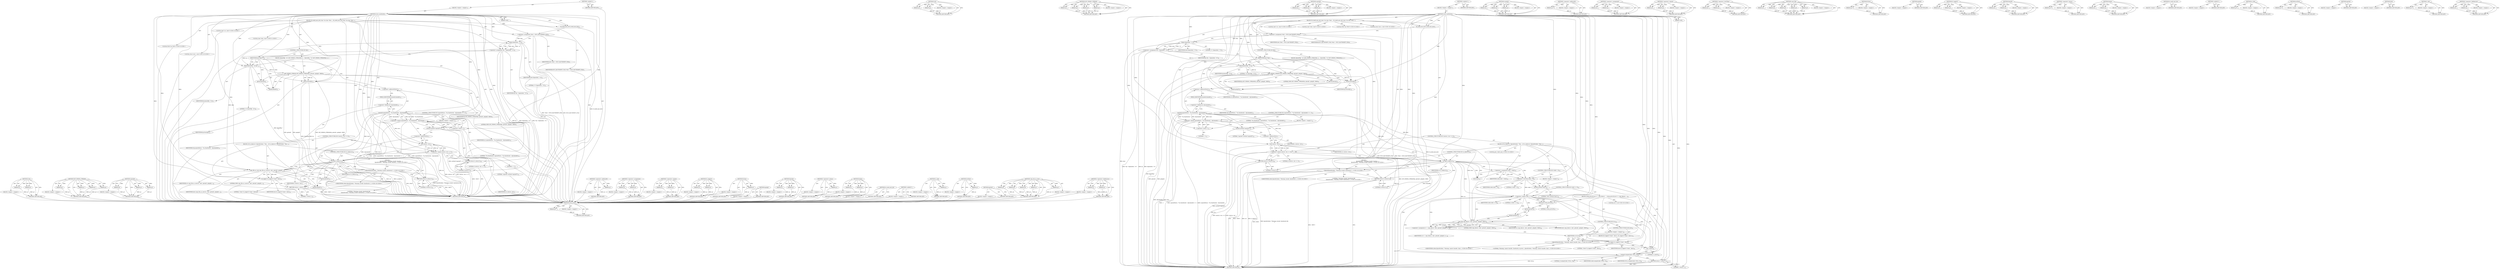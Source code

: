 digraph "&lt;operator&gt;.fieldAccess" {
vulnerable_235 [label=<(METHOD,drop_privs)>];
vulnerable_236 [label=<(PARAM,p1)>];
vulnerable_237 [label=<(BLOCK,&lt;empty&gt;,&lt;empty&gt;)>];
vulnerable_238 [label=<(METHOD_RETURN,ANY)>];
vulnerable_218 [label=<(METHOD,stat)>];
vulnerable_219 [label=<(PARAM,p1)>];
vulnerable_220 [label=<(PARAM,p2)>];
vulnerable_221 [label=<(BLOCK,&lt;empty&gt;,&lt;empty&gt;)>];
vulnerable_222 [label=<(METHOD_RETURN,ANY)>];
vulnerable_173 [label=<(METHOD,SET_PERMS_STREAM)>];
vulnerable_174 [label=<(PARAM,p1)>];
vulnerable_175 [label=<(PARAM,p2)>];
vulnerable_176 [label=<(PARAM,p3)>];
vulnerable_177 [label=<(PARAM,p4)>];
vulnerable_178 [label=<(BLOCK,&lt;empty&gt;,&lt;empty&gt;)>];
vulnerable_179 [label=<(METHOD_RETURN,ANY)>];
vulnerable_195 [label=<(METHOD,asprintf)>];
vulnerable_196 [label=<(PARAM,p1)>];
vulnerable_197 [label=<(PARAM,p2)>];
vulnerable_198 [label=<(PARAM,p3)>];
vulnerable_199 [label=<(BLOCK,&lt;empty&gt;,&lt;empty&gt;)>];
vulnerable_200 [label=<(METHOD_RETURN,ANY)>];
vulnerable_6 [label=<(METHOD,&lt;global&gt;)<SUB>1</SUB>>];
vulnerable_7 [label=<(BLOCK,&lt;empty&gt;,&lt;empty&gt;)<SUB>1</SUB>>];
vulnerable_8 [label=<(METHOD,store_xauthority)<SUB>1</SUB>>];
vulnerable_9 [label=<(PARAM,void)<SUB>1</SUB>>];
vulnerable_10 [label=<(BLOCK,{
	fs_build_mnt_dir();

	char *src;
	char *dest...,{
	fs_build_mnt_dir();

	char *src;
	char *dest...)<SUB>1</SUB>>];
vulnerable_11 [label=<(fs_build_mnt_dir,fs_build_mnt_dir())<SUB>2</SUB>>];
vulnerable_12 [label="<(LOCAL,char* src: char*)<SUB>4</SUB>>"];
vulnerable_13 [label="<(LOCAL,char* dest: char*)<SUB>5</SUB>>"];
vulnerable_14 [label=<(&lt;operator&gt;.assignment,*dest = RUN_XAUTHORITY_FILE)<SUB>5</SUB>>];
vulnerable_15 [label=<(IDENTIFIER,dest,*dest = RUN_XAUTHORITY_FILE)<SUB>5</SUB>>];
vulnerable_16 [label=<(IDENTIFIER,RUN_XAUTHORITY_FILE,*dest = RUN_XAUTHORITY_FILE)<SUB>5</SUB>>];
vulnerable_17 [label="<(LOCAL,FILE* fp: FILE*)<SUB>6</SUB>>"];
vulnerable_18 [label=<(&lt;operator&gt;.assignment,*fp = fopen(dest, &quot;w&quot;))<SUB>6</SUB>>];
vulnerable_19 [label=<(IDENTIFIER,fp,*fp = fopen(dest, &quot;w&quot;))<SUB>6</SUB>>];
vulnerable_20 [label=<(fopen,fopen(dest, &quot;w&quot;))<SUB>6</SUB>>];
vulnerable_21 [label=<(IDENTIFIER,dest,fopen(dest, &quot;w&quot;))<SUB>6</SUB>>];
vulnerable_22 [label=<(LITERAL,&quot;w&quot;,fopen(dest, &quot;w&quot;))<SUB>6</SUB>>];
vulnerable_23 [label=<(CONTROL_STRUCTURE,IF,if (fp))<SUB>7</SUB>>];
vulnerable_24 [label=<(IDENTIFIER,fp,if (fp))<SUB>7</SUB>>];
vulnerable_25 [label=<(BLOCK,{
		fprintf(fp, &quot;\n&quot;);
		SET_PERMS_STREAM(fp, g...,{
		fprintf(fp, &quot;\n&quot;);
		SET_PERMS_STREAM(fp, g...)<SUB>7</SUB>>];
vulnerable_26 [label=<(fprintf,fprintf(fp, &quot;\n&quot;))<SUB>8</SUB>>];
vulnerable_27 [label=<(IDENTIFIER,fp,fprintf(fp, &quot;\n&quot;))<SUB>8</SUB>>];
vulnerable_28 [label=<(LITERAL,&quot;\n&quot;,fprintf(fp, &quot;\n&quot;))<SUB>8</SUB>>];
vulnerable_29 [label=<(SET_PERMS_STREAM,SET_PERMS_STREAM(fp, getuid(), getgid(), 0600))<SUB>9</SUB>>];
vulnerable_30 [label=<(IDENTIFIER,fp,SET_PERMS_STREAM(fp, getuid(), getgid(), 0600))<SUB>9</SUB>>];
vulnerable_31 [label=<(getuid,getuid())<SUB>9</SUB>>];
vulnerable_32 [label=<(getgid,getgid())<SUB>9</SUB>>];
vulnerable_33 [label=<(LITERAL,0600,SET_PERMS_STREAM(fp, getuid(), getgid(), 0600))<SUB>9</SUB>>];
vulnerable_34 [label=<(fclose,fclose(fp))<SUB>10</SUB>>];
vulnerable_35 [label=<(IDENTIFIER,fp,fclose(fp))<SUB>10</SUB>>];
vulnerable_36 [label=<(CONTROL_STRUCTURE,IF,if (asprintf(&amp;src, &quot;%s/.Xauthority&quot;, cfg.homedir) == -1))<SUB>13</SUB>>];
vulnerable_37 [label=<(&lt;operator&gt;.equals,asprintf(&amp;src, &quot;%s/.Xauthority&quot;, cfg.homedir) =...)<SUB>13</SUB>>];
vulnerable_38 [label=<(asprintf,asprintf(&amp;src, &quot;%s/.Xauthority&quot;, cfg.homedir))<SUB>13</SUB>>];
vulnerable_39 [label=<(&lt;operator&gt;.addressOf,&amp;src)<SUB>13</SUB>>];
vulnerable_40 [label=<(IDENTIFIER,src,asprintf(&amp;src, &quot;%s/.Xauthority&quot;, cfg.homedir))<SUB>13</SUB>>];
vulnerable_41 [label=<(LITERAL,&quot;%s/.Xauthority&quot;,asprintf(&amp;src, &quot;%s/.Xauthority&quot;, cfg.homedir))<SUB>13</SUB>>];
vulnerable_42 [label=<(&lt;operator&gt;.fieldAccess,cfg.homedir)<SUB>13</SUB>>];
vulnerable_43 [label=<(IDENTIFIER,cfg,asprintf(&amp;src, &quot;%s/.Xauthority&quot;, cfg.homedir))<SUB>13</SUB>>];
vulnerable_44 [label=<(FIELD_IDENTIFIER,homedir,homedir)<SUB>13</SUB>>];
vulnerable_45 [label=<(&lt;operator&gt;.minus,-1)<SUB>13</SUB>>];
vulnerable_46 [label=<(LITERAL,1,-1)<SUB>13</SUB>>];
vulnerable_47 [label=<(BLOCK,&lt;empty&gt;,&lt;empty&gt;)<SUB>14</SUB>>];
vulnerable_48 [label=<(errExit,errExit(&quot;asprintf&quot;))<SUB>14</SUB>>];
vulnerable_49 [label=<(LITERAL,&quot;asprintf&quot;,errExit(&quot;asprintf&quot;))<SUB>14</SUB>>];
vulnerable_50 [label="<(LOCAL,struct stat s: stat)<SUB>16</SUB>>"];
vulnerable_51 [label=<(CONTROL_STRUCTURE,IF,if (stat(src, &amp;s) == 0))<SUB>17</SUB>>];
vulnerable_52 [label=<(&lt;operator&gt;.equals,stat(src, &amp;s) == 0)<SUB>17</SUB>>];
vulnerable_53 [label=<(stat,stat(src, &amp;s))<SUB>17</SUB>>];
vulnerable_54 [label=<(IDENTIFIER,src,stat(src, &amp;s))<SUB>17</SUB>>];
vulnerable_55 [label=<(&lt;operator&gt;.addressOf,&amp;s)<SUB>17</SUB>>];
vulnerable_56 [label=<(IDENTIFIER,s,stat(src, &amp;s))<SUB>17</SUB>>];
vulnerable_57 [label=<(LITERAL,0,stat(src, &amp;s) == 0)<SUB>17</SUB>>];
vulnerable_58 [label=<(BLOCK,{
		if (is_link(src)) {
			fprintf(stderr, &quot;War...,{
		if (is_link(src)) {
			fprintf(stderr, &quot;War...)<SUB>17</SUB>>];
vulnerable_59 [label=<(CONTROL_STRUCTURE,IF,if (is_link(src)))<SUB>18</SUB>>];
vulnerable_60 [label=<(is_link,is_link(src))<SUB>18</SUB>>];
vulnerable_61 [label=<(IDENTIFIER,src,is_link(src))<SUB>18</SUB>>];
vulnerable_62 [label="<(BLOCK,{
			fprintf(stderr, &quot;Warning: invalid .Xauthor...,{
			fprintf(stderr, &quot;Warning: invalid .Xauthor...)<SUB>18</SUB>>"];
vulnerable_63 [label="<(fprintf,fprintf(stderr, &quot;Warning: invalid .Xauthority f...)<SUB>19</SUB>>"];
vulnerable_64 [label="<(IDENTIFIER,stderr,fprintf(stderr, &quot;Warning: invalid .Xauthority f...)<SUB>19</SUB>>"];
vulnerable_65 [label="<(LITERAL,&quot;Warning: invalid .Xauthority file\n&quot;,fprintf(stderr, &quot;Warning: invalid .Xauthority f...)<SUB>19</SUB>>"];
vulnerable_66 [label=<(RETURN,return 0;,return 0;)<SUB>20</SUB>>];
vulnerable_67 [label=<(LITERAL,0,return 0;)<SUB>20</SUB>>];
vulnerable_68 [label="<(LOCAL,pid_t child: pid_t)<SUB>23</SUB>>"];
vulnerable_69 [label=<(&lt;operator&gt;.assignment,child = fork())<SUB>23</SUB>>];
vulnerable_70 [label=<(IDENTIFIER,child,child = fork())<SUB>23</SUB>>];
vulnerable_71 [label=<(fork,fork())<SUB>23</SUB>>];
vulnerable_72 [label=<(CONTROL_STRUCTURE,IF,if (child &lt; 0))<SUB>24</SUB>>];
vulnerable_73 [label=<(&lt;operator&gt;.lessThan,child &lt; 0)<SUB>24</SUB>>];
vulnerable_74 [label=<(IDENTIFIER,child,child &lt; 0)<SUB>24</SUB>>];
vulnerable_75 [label=<(LITERAL,0,child &lt; 0)<SUB>24</SUB>>];
vulnerable_76 [label=<(BLOCK,&lt;empty&gt;,&lt;empty&gt;)<SUB>25</SUB>>];
vulnerable_77 [label=<(errExit,errExit(&quot;fork&quot;))<SUB>25</SUB>>];
vulnerable_78 [label=<(LITERAL,&quot;fork&quot;,errExit(&quot;fork&quot;))<SUB>25</SUB>>];
vulnerable_79 [label=<(CONTROL_STRUCTURE,IF,if (child == 0))<SUB>26</SUB>>];
vulnerable_80 [label=<(&lt;operator&gt;.equals,child == 0)<SUB>26</SUB>>];
vulnerable_81 [label=<(IDENTIFIER,child,child == 0)<SUB>26</SUB>>];
vulnerable_82 [label=<(LITERAL,0,child == 0)<SUB>26</SUB>>];
vulnerable_83 [label=<(BLOCK,{
			drop_privs(0);
			int rv = copy_file(src, ...,{
			drop_privs(0);
			int rv = copy_file(src, ...)<SUB>26</SUB>>];
vulnerable_84 [label=<(drop_privs,drop_privs(0))<SUB>27</SUB>>];
vulnerable_85 [label=<(LITERAL,0,drop_privs(0))<SUB>27</SUB>>];
vulnerable_86 [label="<(LOCAL,int rv: int)<SUB>28</SUB>>"];
vulnerable_87 [label=<(&lt;operator&gt;.assignment,rv = copy_file(src, dest, getuid(), getgid(), 0...)<SUB>28</SUB>>];
vulnerable_88 [label=<(IDENTIFIER,rv,rv = copy_file(src, dest, getuid(), getgid(), 0...)<SUB>28</SUB>>];
vulnerable_89 [label=<(copy_file,copy_file(src, dest, getuid(), getgid(), 0600))<SUB>28</SUB>>];
vulnerable_90 [label=<(IDENTIFIER,src,copy_file(src, dest, getuid(), getgid(), 0600))<SUB>28</SUB>>];
vulnerable_91 [label=<(IDENTIFIER,dest,copy_file(src, dest, getuid(), getgid(), 0600))<SUB>28</SUB>>];
vulnerable_92 [label=<(getuid,getuid())<SUB>28</SUB>>];
vulnerable_93 [label=<(getgid,getgid())<SUB>28</SUB>>];
vulnerable_94 [label=<(LITERAL,0600,copy_file(src, dest, getuid(), getgid(), 0600))<SUB>28</SUB>>];
vulnerable_95 [label=<(CONTROL_STRUCTURE,IF,if (rv))<SUB>29</SUB>>];
vulnerable_96 [label=<(IDENTIFIER,rv,if (rv))<SUB>29</SUB>>];
vulnerable_97 [label=<(BLOCK,&lt;empty&gt;,&lt;empty&gt;)<SUB>30</SUB>>];
vulnerable_98 [label="<(fprintf,fprintf(stderr, &quot;Warning: cannot transfer .Xaut...)<SUB>30</SUB>>"];
vulnerable_99 [label="<(IDENTIFIER,stderr,fprintf(stderr, &quot;Warning: cannot transfer .Xaut...)<SUB>30</SUB>>"];
vulnerable_100 [label="<(LITERAL,&quot;Warning: cannot transfer .Xauthority in privat...,fprintf(stderr, &quot;Warning: cannot transfer .Xaut...)<SUB>30</SUB>>"];
vulnerable_101 [label=<(CONTROL_STRUCTURE,ELSE,else)<SUB>31</SUB>>];
vulnerable_102 [label=<(BLOCK,{
				fs_logger2(&quot;clone&quot;, dest);
			},{
				fs_logger2(&quot;clone&quot;, dest);
			})<SUB>31</SUB>>];
vulnerable_103 [label=<(fs_logger2,fs_logger2(&quot;clone&quot;, dest))<SUB>32</SUB>>];
vulnerable_104 [label=<(LITERAL,&quot;clone&quot;,fs_logger2(&quot;clone&quot;, dest))<SUB>32</SUB>>];
vulnerable_105 [label=<(IDENTIFIER,dest,fs_logger2(&quot;clone&quot;, dest))<SUB>32</SUB>>];
vulnerable_106 [label=<(_exit,_exit(0))<SUB>34</SUB>>];
vulnerable_107 [label=<(LITERAL,0,_exit(0))<SUB>34</SUB>>];
vulnerable_108 [label=<(waitpid,waitpid(child, NULL, 0))<SUB>36</SUB>>];
vulnerable_109 [label=<(IDENTIFIER,child,waitpid(child, NULL, 0))<SUB>36</SUB>>];
vulnerable_110 [label=<(IDENTIFIER,NULL,waitpid(child, NULL, 0))<SUB>36</SUB>>];
vulnerable_111 [label=<(LITERAL,0,waitpid(child, NULL, 0))<SUB>36</SUB>>];
vulnerable_112 [label=<(RETURN,return 1;,return 1;)<SUB>37</SUB>>];
vulnerable_113 [label=<(LITERAL,1,return 1;)<SUB>37</SUB>>];
vulnerable_114 [label=<(RETURN,return 0;,return 0;)<SUB>40</SUB>>];
vulnerable_115 [label=<(LITERAL,0,return 0;)<SUB>40</SUB>>];
vulnerable_116 [label=<(METHOD_RETURN,int)<SUB>1</SUB>>];
vulnerable_118 [label=<(METHOD_RETURN,ANY)<SUB>1</SUB>>];
vulnerable_256 [label=<(METHOD,waitpid)>];
vulnerable_257 [label=<(PARAM,p1)>];
vulnerable_258 [label=<(PARAM,p2)>];
vulnerable_259 [label=<(PARAM,p3)>];
vulnerable_260 [label=<(BLOCK,&lt;empty&gt;,&lt;empty&gt;)>];
vulnerable_261 [label=<(METHOD_RETURN,ANY)>];
vulnerable_201 [label=<(METHOD,&lt;operator&gt;.addressOf)>];
vulnerable_202 [label=<(PARAM,p1)>];
vulnerable_203 [label=<(BLOCK,&lt;empty&gt;,&lt;empty&gt;)>];
vulnerable_204 [label=<(METHOD_RETURN,ANY)>];
vulnerable_158 [label=<(METHOD,&lt;operator&gt;.assignment)>];
vulnerable_159 [label=<(PARAM,p1)>];
vulnerable_160 [label=<(PARAM,p2)>];
vulnerable_161 [label=<(BLOCK,&lt;empty&gt;,&lt;empty&gt;)>];
vulnerable_162 [label=<(METHOD_RETURN,ANY)>];
vulnerable_190 [label=<(METHOD,&lt;operator&gt;.equals)>];
vulnerable_191 [label=<(PARAM,p1)>];
vulnerable_192 [label=<(PARAM,p2)>];
vulnerable_193 [label=<(BLOCK,&lt;empty&gt;,&lt;empty&gt;)>];
vulnerable_194 [label=<(METHOD_RETURN,ANY)>];
vulnerable_230 [label=<(METHOD,&lt;operator&gt;.lessThan)>];
vulnerable_231 [label=<(PARAM,p1)>];
vulnerable_232 [label=<(PARAM,p2)>];
vulnerable_233 [label=<(BLOCK,&lt;empty&gt;,&lt;empty&gt;)>];
vulnerable_234 [label=<(METHOD_RETURN,ANY)>];
vulnerable_239 [label=<(METHOD,copy_file)>];
vulnerable_240 [label=<(PARAM,p1)>];
vulnerable_241 [label=<(PARAM,p2)>];
vulnerable_242 [label=<(PARAM,p3)>];
vulnerable_243 [label=<(PARAM,p4)>];
vulnerable_244 [label=<(PARAM,p5)>];
vulnerable_245 [label=<(BLOCK,&lt;empty&gt;,&lt;empty&gt;)>];
vulnerable_246 [label=<(METHOD_RETURN,ANY)>];
vulnerable_186 [label=<(METHOD,fclose)>];
vulnerable_187 [label=<(PARAM,p1)>];
vulnerable_188 [label=<(BLOCK,&lt;empty&gt;,&lt;empty&gt;)>];
vulnerable_189 [label=<(METHOD_RETURN,ANY)>];
vulnerable_183 [label=<(METHOD,getgid)>];
vulnerable_184 [label=<(BLOCK,&lt;empty&gt;,&lt;empty&gt;)>];
vulnerable_185 [label=<(METHOD_RETURN,ANY)>];
vulnerable_247 [label=<(METHOD,fs_logger2)>];
vulnerable_248 [label=<(PARAM,p1)>];
vulnerable_249 [label=<(PARAM,p2)>];
vulnerable_250 [label=<(BLOCK,&lt;empty&gt;,&lt;empty&gt;)>];
vulnerable_251 [label=<(METHOD_RETURN,ANY)>];
vulnerable_168 [label=<(METHOD,fprintf)>];
vulnerable_169 [label=<(PARAM,p1)>];
vulnerable_170 [label=<(PARAM,p2)>];
vulnerable_171 [label=<(BLOCK,&lt;empty&gt;,&lt;empty&gt;)>];
vulnerable_172 [label=<(METHOD_RETURN,ANY)>];
vulnerable_210 [label=<(METHOD,&lt;operator&gt;.minus)>];
vulnerable_211 [label=<(PARAM,p1)>];
vulnerable_212 [label=<(BLOCK,&lt;empty&gt;,&lt;empty&gt;)>];
vulnerable_213 [label=<(METHOD_RETURN,ANY)>];
vulnerable_163 [label=<(METHOD,fopen)>];
vulnerable_164 [label=<(PARAM,p1)>];
vulnerable_165 [label=<(PARAM,p2)>];
vulnerable_166 [label=<(BLOCK,&lt;empty&gt;,&lt;empty&gt;)>];
vulnerable_167 [label=<(METHOD_RETURN,ANY)>];
vulnerable_155 [label=<(METHOD,fs_build_mnt_dir)>];
vulnerable_156 [label=<(BLOCK,&lt;empty&gt;,&lt;empty&gt;)>];
vulnerable_157 [label=<(METHOD_RETURN,ANY)>];
vulnerable_149 [label=<(METHOD,&lt;global&gt;)<SUB>1</SUB>>];
vulnerable_150 [label=<(BLOCK,&lt;empty&gt;,&lt;empty&gt;)>];
vulnerable_151 [label=<(METHOD_RETURN,ANY)>];
vulnerable_223 [label=<(METHOD,is_link)>];
vulnerable_224 [label=<(PARAM,p1)>];
vulnerable_225 [label=<(BLOCK,&lt;empty&gt;,&lt;empty&gt;)>];
vulnerable_226 [label=<(METHOD_RETURN,ANY)>];
vulnerable_214 [label=<(METHOD,errExit)>];
vulnerable_215 [label=<(PARAM,p1)>];
vulnerable_216 [label=<(BLOCK,&lt;empty&gt;,&lt;empty&gt;)>];
vulnerable_217 [label=<(METHOD_RETURN,ANY)>];
vulnerable_180 [label=<(METHOD,getuid)>];
vulnerable_181 [label=<(BLOCK,&lt;empty&gt;,&lt;empty&gt;)>];
vulnerable_182 [label=<(METHOD_RETURN,ANY)>];
vulnerable_227 [label=<(METHOD,fork)>];
vulnerable_228 [label=<(BLOCK,&lt;empty&gt;,&lt;empty&gt;)>];
vulnerable_229 [label=<(METHOD_RETURN,ANY)>];
vulnerable_252 [label=<(METHOD,_exit)>];
vulnerable_253 [label=<(PARAM,p1)>];
vulnerable_254 [label=<(BLOCK,&lt;empty&gt;,&lt;empty&gt;)>];
vulnerable_255 [label=<(METHOD_RETURN,ANY)>];
vulnerable_205 [label=<(METHOD,&lt;operator&gt;.fieldAccess)>];
vulnerable_206 [label=<(PARAM,p1)>];
vulnerable_207 [label=<(PARAM,p2)>];
vulnerable_208 [label=<(BLOCK,&lt;empty&gt;,&lt;empty&gt;)>];
vulnerable_209 [label=<(METHOD_RETURN,ANY)>];
fixed_177 [label=<(METHOD,stat)>];
fixed_178 [label=<(PARAM,p1)>];
fixed_179 [label=<(PARAM,p2)>];
fixed_180 [label=<(BLOCK,&lt;empty&gt;,&lt;empty&gt;)>];
fixed_181 [label=<(METHOD_RETURN,ANY)>];
fixed_132 [label=<(METHOD,SET_PERMS_STREAM)>];
fixed_133 [label=<(PARAM,p1)>];
fixed_134 [label=<(PARAM,p2)>];
fixed_135 [label=<(PARAM,p3)>];
fixed_136 [label=<(PARAM,p4)>];
fixed_137 [label=<(BLOCK,&lt;empty&gt;,&lt;empty&gt;)>];
fixed_138 [label=<(METHOD_RETURN,ANY)>];
fixed_154 [label=<(METHOD,asprintf)>];
fixed_155 [label=<(PARAM,p1)>];
fixed_156 [label=<(PARAM,p2)>];
fixed_157 [label=<(PARAM,p3)>];
fixed_158 [label=<(BLOCK,&lt;empty&gt;,&lt;empty&gt;)>];
fixed_159 [label=<(METHOD_RETURN,ANY)>];
fixed_6 [label=<(METHOD,&lt;global&gt;)<SUB>1</SUB>>];
fixed_7 [label=<(BLOCK,&lt;empty&gt;,&lt;empty&gt;)<SUB>1</SUB>>];
fixed_8 [label=<(METHOD,store_xauthority)<SUB>1</SUB>>];
fixed_9 [label=<(PARAM,void)<SUB>1</SUB>>];
fixed_10 [label=<(BLOCK,{
	fs_build_mnt_dir();

	char *src;
	char *dest...,{
	fs_build_mnt_dir();

	char *src;
	char *dest...)<SUB>1</SUB>>];
fixed_11 [label=<(fs_build_mnt_dir,fs_build_mnt_dir())<SUB>2</SUB>>];
fixed_12 [label="<(LOCAL,char* src: char*)<SUB>4</SUB>>"];
fixed_13 [label="<(LOCAL,char* dest: char*)<SUB>5</SUB>>"];
fixed_14 [label=<(&lt;operator&gt;.assignment,*dest = RUN_XAUTHORITY_FILE)<SUB>5</SUB>>];
fixed_15 [label=<(IDENTIFIER,dest,*dest = RUN_XAUTHORITY_FILE)<SUB>5</SUB>>];
fixed_16 [label=<(IDENTIFIER,RUN_XAUTHORITY_FILE,*dest = RUN_XAUTHORITY_FILE)<SUB>5</SUB>>];
fixed_17 [label="<(LOCAL,FILE* fp: FILE*)<SUB>6</SUB>>"];
fixed_18 [label=<(&lt;operator&gt;.assignment,*fp = fopen(dest, &quot;w&quot;))<SUB>6</SUB>>];
fixed_19 [label=<(IDENTIFIER,fp,*fp = fopen(dest, &quot;w&quot;))<SUB>6</SUB>>];
fixed_20 [label=<(fopen,fopen(dest, &quot;w&quot;))<SUB>6</SUB>>];
fixed_21 [label=<(IDENTIFIER,dest,fopen(dest, &quot;w&quot;))<SUB>6</SUB>>];
fixed_22 [label=<(LITERAL,&quot;w&quot;,fopen(dest, &quot;w&quot;))<SUB>6</SUB>>];
fixed_23 [label=<(CONTROL_STRUCTURE,IF,if (fp))<SUB>7</SUB>>];
fixed_24 [label=<(IDENTIFIER,fp,if (fp))<SUB>7</SUB>>];
fixed_25 [label=<(BLOCK,{
		fprintf(fp, &quot;\n&quot;);
		SET_PERMS_STREAM(fp, g...,{
		fprintf(fp, &quot;\n&quot;);
		SET_PERMS_STREAM(fp, g...)<SUB>7</SUB>>];
fixed_26 [label=<(fprintf,fprintf(fp, &quot;\n&quot;))<SUB>8</SUB>>];
fixed_27 [label=<(IDENTIFIER,fp,fprintf(fp, &quot;\n&quot;))<SUB>8</SUB>>];
fixed_28 [label=<(LITERAL,&quot;\n&quot;,fprintf(fp, &quot;\n&quot;))<SUB>8</SUB>>];
fixed_29 [label=<(SET_PERMS_STREAM,SET_PERMS_STREAM(fp, getuid(), getgid(), 0600))<SUB>9</SUB>>];
fixed_30 [label=<(IDENTIFIER,fp,SET_PERMS_STREAM(fp, getuid(), getgid(), 0600))<SUB>9</SUB>>];
fixed_31 [label=<(getuid,getuid())<SUB>9</SUB>>];
fixed_32 [label=<(getgid,getgid())<SUB>9</SUB>>];
fixed_33 [label=<(LITERAL,0600,SET_PERMS_STREAM(fp, getuid(), getgid(), 0600))<SUB>9</SUB>>];
fixed_34 [label=<(fclose,fclose(fp))<SUB>10</SUB>>];
fixed_35 [label=<(IDENTIFIER,fp,fclose(fp))<SUB>10</SUB>>];
fixed_36 [label=<(CONTROL_STRUCTURE,IF,if (asprintf(&amp;src, &quot;%s/.Xauthority&quot;, cfg.homedir) == -1))<SUB>13</SUB>>];
fixed_37 [label=<(&lt;operator&gt;.equals,asprintf(&amp;src, &quot;%s/.Xauthority&quot;, cfg.homedir) =...)<SUB>13</SUB>>];
fixed_38 [label=<(asprintf,asprintf(&amp;src, &quot;%s/.Xauthority&quot;, cfg.homedir))<SUB>13</SUB>>];
fixed_39 [label=<(&lt;operator&gt;.addressOf,&amp;src)<SUB>13</SUB>>];
fixed_40 [label=<(IDENTIFIER,src,asprintf(&amp;src, &quot;%s/.Xauthority&quot;, cfg.homedir))<SUB>13</SUB>>];
fixed_41 [label=<(LITERAL,&quot;%s/.Xauthority&quot;,asprintf(&amp;src, &quot;%s/.Xauthority&quot;, cfg.homedir))<SUB>13</SUB>>];
fixed_42 [label=<(&lt;operator&gt;.fieldAccess,cfg.homedir)<SUB>13</SUB>>];
fixed_43 [label=<(IDENTIFIER,cfg,asprintf(&amp;src, &quot;%s/.Xauthority&quot;, cfg.homedir))<SUB>13</SUB>>];
fixed_44 [label=<(FIELD_IDENTIFIER,homedir,homedir)<SUB>13</SUB>>];
fixed_45 [label=<(&lt;operator&gt;.minus,-1)<SUB>13</SUB>>];
fixed_46 [label=<(LITERAL,1,-1)<SUB>13</SUB>>];
fixed_47 [label=<(BLOCK,&lt;empty&gt;,&lt;empty&gt;)<SUB>14</SUB>>];
fixed_48 [label=<(errExit,errExit(&quot;asprintf&quot;))<SUB>14</SUB>>];
fixed_49 [label=<(LITERAL,&quot;asprintf&quot;,errExit(&quot;asprintf&quot;))<SUB>14</SUB>>];
fixed_50 [label="<(LOCAL,struct stat s: stat)<SUB>16</SUB>>"];
fixed_51 [label=<(CONTROL_STRUCTURE,IF,if (stat(src, &amp;s) == 0))<SUB>17</SUB>>];
fixed_52 [label=<(&lt;operator&gt;.equals,stat(src, &amp;s) == 0)<SUB>17</SUB>>];
fixed_53 [label=<(stat,stat(src, &amp;s))<SUB>17</SUB>>];
fixed_54 [label=<(IDENTIFIER,src,stat(src, &amp;s))<SUB>17</SUB>>];
fixed_55 [label=<(&lt;operator&gt;.addressOf,&amp;s)<SUB>17</SUB>>];
fixed_56 [label=<(IDENTIFIER,s,stat(src, &amp;s))<SUB>17</SUB>>];
fixed_57 [label=<(LITERAL,0,stat(src, &amp;s) == 0)<SUB>17</SUB>>];
fixed_58 [label=<(BLOCK,{
		if (is_link(src)) {
			fprintf(stderr, &quot;War...,{
		if (is_link(src)) {
			fprintf(stderr, &quot;War...)<SUB>17</SUB>>];
fixed_59 [label=<(CONTROL_STRUCTURE,IF,if (is_link(src)))<SUB>18</SUB>>];
fixed_60 [label=<(is_link,is_link(src))<SUB>18</SUB>>];
fixed_61 [label=<(IDENTIFIER,src,is_link(src))<SUB>18</SUB>>];
fixed_62 [label="<(BLOCK,{
			fprintf(stderr, &quot;Warning: invalid .Xauthor...,{
			fprintf(stderr, &quot;Warning: invalid .Xauthor...)<SUB>18</SUB>>"];
fixed_63 [label="<(fprintf,fprintf(stderr, &quot;Warning: invalid .Xauthority f...)<SUB>19</SUB>>"];
fixed_64 [label="<(IDENTIFIER,stderr,fprintf(stderr, &quot;Warning: invalid .Xauthority f...)<SUB>19</SUB>>"];
fixed_65 [label="<(LITERAL,&quot;Warning: invalid .Xauthority file\n&quot;,fprintf(stderr, &quot;Warning: invalid .Xauthority f...)<SUB>19</SUB>>"];
fixed_66 [label=<(RETURN,return 0;,return 0;)<SUB>20</SUB>>];
fixed_67 [label=<(LITERAL,0,return 0;)<SUB>20</SUB>>];
fixed_68 [label=<(copy_file_as_user,copy_file_as_user(src, dest, getuid(), getgid()...)<SUB>23</SUB>>];
fixed_69 [label=<(IDENTIFIER,src,copy_file_as_user(src, dest, getuid(), getgid()...)<SUB>23</SUB>>];
fixed_70 [label=<(IDENTIFIER,dest,copy_file_as_user(src, dest, getuid(), getgid()...)<SUB>23</SUB>>];
fixed_71 [label=<(getuid,getuid())<SUB>23</SUB>>];
fixed_72 [label=<(getgid,getgid())<SUB>23</SUB>>];
fixed_73 [label=<(LITERAL,0600,copy_file_as_user(src, dest, getuid(), getgid()...)<SUB>23</SUB>>];
fixed_74 [label=<(fs_logger2,fs_logger2(&quot;clone&quot;, dest))<SUB>24</SUB>>];
fixed_75 [label=<(LITERAL,&quot;clone&quot;,fs_logger2(&quot;clone&quot;, dest))<SUB>24</SUB>>];
fixed_76 [label=<(IDENTIFIER,dest,fs_logger2(&quot;clone&quot;, dest))<SUB>24</SUB>>];
fixed_77 [label=<(RETURN,return 1;,return 1;)<SUB>25</SUB>>];
fixed_78 [label=<(LITERAL,1,return 1;)<SUB>25</SUB>>];
fixed_79 [label=<(RETURN,return 0;,return 0;)<SUB>28</SUB>>];
fixed_80 [label=<(LITERAL,0,return 0;)<SUB>28</SUB>>];
fixed_81 [label=<(METHOD_RETURN,int)<SUB>1</SUB>>];
fixed_83 [label=<(METHOD_RETURN,ANY)<SUB>1</SUB>>];
fixed_160 [label=<(METHOD,&lt;operator&gt;.addressOf)>];
fixed_161 [label=<(PARAM,p1)>];
fixed_162 [label=<(BLOCK,&lt;empty&gt;,&lt;empty&gt;)>];
fixed_163 [label=<(METHOD_RETURN,ANY)>];
fixed_117 [label=<(METHOD,&lt;operator&gt;.assignment)>];
fixed_118 [label=<(PARAM,p1)>];
fixed_119 [label=<(PARAM,p2)>];
fixed_120 [label=<(BLOCK,&lt;empty&gt;,&lt;empty&gt;)>];
fixed_121 [label=<(METHOD_RETURN,ANY)>];
fixed_149 [label=<(METHOD,&lt;operator&gt;.equals)>];
fixed_150 [label=<(PARAM,p1)>];
fixed_151 [label=<(PARAM,p2)>];
fixed_152 [label=<(BLOCK,&lt;empty&gt;,&lt;empty&gt;)>];
fixed_153 [label=<(METHOD_RETURN,ANY)>];
fixed_194 [label=<(METHOD,fs_logger2)>];
fixed_195 [label=<(PARAM,p1)>];
fixed_196 [label=<(PARAM,p2)>];
fixed_197 [label=<(BLOCK,&lt;empty&gt;,&lt;empty&gt;)>];
fixed_198 [label=<(METHOD_RETURN,ANY)>];
fixed_145 [label=<(METHOD,fclose)>];
fixed_146 [label=<(PARAM,p1)>];
fixed_147 [label=<(BLOCK,&lt;empty&gt;,&lt;empty&gt;)>];
fixed_148 [label=<(METHOD_RETURN,ANY)>];
fixed_142 [label=<(METHOD,getgid)>];
fixed_143 [label=<(BLOCK,&lt;empty&gt;,&lt;empty&gt;)>];
fixed_144 [label=<(METHOD_RETURN,ANY)>];
fixed_127 [label=<(METHOD,fprintf)>];
fixed_128 [label=<(PARAM,p1)>];
fixed_129 [label=<(PARAM,p2)>];
fixed_130 [label=<(BLOCK,&lt;empty&gt;,&lt;empty&gt;)>];
fixed_131 [label=<(METHOD_RETURN,ANY)>];
fixed_169 [label=<(METHOD,&lt;operator&gt;.minus)>];
fixed_170 [label=<(PARAM,p1)>];
fixed_171 [label=<(BLOCK,&lt;empty&gt;,&lt;empty&gt;)>];
fixed_172 [label=<(METHOD_RETURN,ANY)>];
fixed_122 [label=<(METHOD,fopen)>];
fixed_123 [label=<(PARAM,p1)>];
fixed_124 [label=<(PARAM,p2)>];
fixed_125 [label=<(BLOCK,&lt;empty&gt;,&lt;empty&gt;)>];
fixed_126 [label=<(METHOD_RETURN,ANY)>];
fixed_114 [label=<(METHOD,fs_build_mnt_dir)>];
fixed_115 [label=<(BLOCK,&lt;empty&gt;,&lt;empty&gt;)>];
fixed_116 [label=<(METHOD_RETURN,ANY)>];
fixed_108 [label=<(METHOD,&lt;global&gt;)<SUB>1</SUB>>];
fixed_109 [label=<(BLOCK,&lt;empty&gt;,&lt;empty&gt;)>];
fixed_110 [label=<(METHOD_RETURN,ANY)>];
fixed_182 [label=<(METHOD,is_link)>];
fixed_183 [label=<(PARAM,p1)>];
fixed_184 [label=<(BLOCK,&lt;empty&gt;,&lt;empty&gt;)>];
fixed_185 [label=<(METHOD_RETURN,ANY)>];
fixed_173 [label=<(METHOD,errExit)>];
fixed_174 [label=<(PARAM,p1)>];
fixed_175 [label=<(BLOCK,&lt;empty&gt;,&lt;empty&gt;)>];
fixed_176 [label=<(METHOD_RETURN,ANY)>];
fixed_139 [label=<(METHOD,getuid)>];
fixed_140 [label=<(BLOCK,&lt;empty&gt;,&lt;empty&gt;)>];
fixed_141 [label=<(METHOD_RETURN,ANY)>];
fixed_186 [label=<(METHOD,copy_file_as_user)>];
fixed_187 [label=<(PARAM,p1)>];
fixed_188 [label=<(PARAM,p2)>];
fixed_189 [label=<(PARAM,p3)>];
fixed_190 [label=<(PARAM,p4)>];
fixed_191 [label=<(PARAM,p5)>];
fixed_192 [label=<(BLOCK,&lt;empty&gt;,&lt;empty&gt;)>];
fixed_193 [label=<(METHOD_RETURN,ANY)>];
fixed_164 [label=<(METHOD,&lt;operator&gt;.fieldAccess)>];
fixed_165 [label=<(PARAM,p1)>];
fixed_166 [label=<(PARAM,p2)>];
fixed_167 [label=<(BLOCK,&lt;empty&gt;,&lt;empty&gt;)>];
fixed_168 [label=<(METHOD_RETURN,ANY)>];
vulnerable_235 -> vulnerable_236  [key=0, label="AST: "];
vulnerable_235 -> vulnerable_236  [key=1, label="DDG: "];
vulnerable_235 -> vulnerable_237  [key=0, label="AST: "];
vulnerable_235 -> vulnerable_238  [key=0, label="AST: "];
vulnerable_235 -> vulnerable_238  [key=1, label="CFG: "];
vulnerable_236 -> vulnerable_238  [key=0, label="DDG: p1"];
vulnerable_218 -> vulnerable_219  [key=0, label="AST: "];
vulnerable_218 -> vulnerable_219  [key=1, label="DDG: "];
vulnerable_218 -> vulnerable_221  [key=0, label="AST: "];
vulnerable_218 -> vulnerable_220  [key=0, label="AST: "];
vulnerable_218 -> vulnerable_220  [key=1, label="DDG: "];
vulnerable_218 -> vulnerable_222  [key=0, label="AST: "];
vulnerable_218 -> vulnerable_222  [key=1, label="CFG: "];
vulnerable_219 -> vulnerable_222  [key=0, label="DDG: p1"];
vulnerable_220 -> vulnerable_222  [key=0, label="DDG: p2"];
vulnerable_173 -> vulnerable_174  [key=0, label="AST: "];
vulnerable_173 -> vulnerable_174  [key=1, label="DDG: "];
vulnerable_173 -> vulnerable_178  [key=0, label="AST: "];
vulnerable_173 -> vulnerable_175  [key=0, label="AST: "];
vulnerable_173 -> vulnerable_175  [key=1, label="DDG: "];
vulnerable_173 -> vulnerable_179  [key=0, label="AST: "];
vulnerable_173 -> vulnerable_179  [key=1, label="CFG: "];
vulnerable_173 -> vulnerable_176  [key=0, label="AST: "];
vulnerable_173 -> vulnerable_176  [key=1, label="DDG: "];
vulnerable_173 -> vulnerable_177  [key=0, label="AST: "];
vulnerable_173 -> vulnerable_177  [key=1, label="DDG: "];
vulnerable_174 -> vulnerable_179  [key=0, label="DDG: p1"];
vulnerable_175 -> vulnerable_179  [key=0, label="DDG: p2"];
vulnerable_176 -> vulnerable_179  [key=0, label="DDG: p3"];
vulnerable_177 -> vulnerable_179  [key=0, label="DDG: p4"];
vulnerable_195 -> vulnerable_196  [key=0, label="AST: "];
vulnerable_195 -> vulnerable_196  [key=1, label="DDG: "];
vulnerable_195 -> vulnerable_199  [key=0, label="AST: "];
vulnerable_195 -> vulnerable_197  [key=0, label="AST: "];
vulnerable_195 -> vulnerable_197  [key=1, label="DDG: "];
vulnerable_195 -> vulnerable_200  [key=0, label="AST: "];
vulnerable_195 -> vulnerable_200  [key=1, label="CFG: "];
vulnerable_195 -> vulnerable_198  [key=0, label="AST: "];
vulnerable_195 -> vulnerable_198  [key=1, label="DDG: "];
vulnerable_196 -> vulnerable_200  [key=0, label="DDG: p1"];
vulnerable_197 -> vulnerable_200  [key=0, label="DDG: p2"];
vulnerable_198 -> vulnerable_200  [key=0, label="DDG: p3"];
vulnerable_6 -> vulnerable_7  [key=0, label="AST: "];
vulnerable_6 -> vulnerable_118  [key=0, label="AST: "];
vulnerable_6 -> vulnerable_118  [key=1, label="CFG: "];
vulnerable_7 -> vulnerable_8  [key=0, label="AST: "];
vulnerable_8 -> vulnerable_9  [key=0, label="AST: "];
vulnerable_8 -> vulnerable_9  [key=1, label="DDG: "];
vulnerable_8 -> vulnerable_10  [key=0, label="AST: "];
vulnerable_8 -> vulnerable_116  [key=0, label="AST: "];
vulnerable_8 -> vulnerable_11  [key=0, label="CFG: "];
vulnerable_8 -> vulnerable_11  [key=1, label="DDG: "];
vulnerable_8 -> vulnerable_14  [key=0, label="DDG: "];
vulnerable_8 -> vulnerable_114  [key=0, label="DDG: "];
vulnerable_8 -> vulnerable_24  [key=0, label="DDG: "];
vulnerable_8 -> vulnerable_115  [key=0, label="DDG: "];
vulnerable_8 -> vulnerable_20  [key=0, label="DDG: "];
vulnerable_8 -> vulnerable_52  [key=0, label="DDG: "];
vulnerable_8 -> vulnerable_69  [key=0, label="DDG: "];
vulnerable_8 -> vulnerable_112  [key=0, label="DDG: "];
vulnerable_8 -> vulnerable_26  [key=0, label="DDG: "];
vulnerable_8 -> vulnerable_29  [key=0, label="DDG: "];
vulnerable_8 -> vulnerable_34  [key=0, label="DDG: "];
vulnerable_8 -> vulnerable_38  [key=0, label="DDG: "];
vulnerable_8 -> vulnerable_45  [key=0, label="DDG: "];
vulnerable_8 -> vulnerable_48  [key=0, label="DDG: "];
vulnerable_8 -> vulnerable_53  [key=0, label="DDG: "];
vulnerable_8 -> vulnerable_108  [key=0, label="DDG: "];
vulnerable_8 -> vulnerable_113  [key=0, label="DDG: "];
vulnerable_8 -> vulnerable_60  [key=0, label="DDG: "];
vulnerable_8 -> vulnerable_66  [key=0, label="DDG: "];
vulnerable_8 -> vulnerable_73  [key=0, label="DDG: "];
vulnerable_8 -> vulnerable_80  [key=0, label="DDG: "];
vulnerable_8 -> vulnerable_63  [key=0, label="DDG: "];
vulnerable_8 -> vulnerable_67  [key=0, label="DDG: "];
vulnerable_8 -> vulnerable_77  [key=0, label="DDG: "];
vulnerable_8 -> vulnerable_84  [key=0, label="DDG: "];
vulnerable_8 -> vulnerable_96  [key=0, label="DDG: "];
vulnerable_8 -> vulnerable_106  [key=0, label="DDG: "];
vulnerable_8 -> vulnerable_89  [key=0, label="DDG: "];
vulnerable_8 -> vulnerable_98  [key=0, label="DDG: "];
vulnerable_8 -> vulnerable_103  [key=0, label="DDG: "];
vulnerable_9 -> vulnerable_116  [key=0, label="DDG: "];
vulnerable_10 -> vulnerable_11  [key=0, label="AST: "];
vulnerable_10 -> vulnerable_12  [key=0, label="AST: "];
vulnerable_10 -> vulnerable_13  [key=0, label="AST: "];
vulnerable_10 -> vulnerable_14  [key=0, label="AST: "];
vulnerable_10 -> vulnerable_17  [key=0, label="AST: "];
vulnerable_10 -> vulnerable_18  [key=0, label="AST: "];
vulnerable_10 -> vulnerable_23  [key=0, label="AST: "];
vulnerable_10 -> vulnerable_36  [key=0, label="AST: "];
vulnerable_10 -> vulnerable_50  [key=0, label="AST: "];
vulnerable_10 -> vulnerable_51  [key=0, label="AST: "];
vulnerable_10 -> vulnerable_114  [key=0, label="AST: "];
vulnerable_11 -> vulnerable_14  [key=0, label="CFG: "];
vulnerable_11 -> vulnerable_116  [key=0, label="DDG: fs_build_mnt_dir()"];
vulnerable_14 -> vulnerable_15  [key=0, label="AST: "];
vulnerable_14 -> vulnerable_16  [key=0, label="AST: "];
vulnerable_14 -> vulnerable_20  [key=0, label="CFG: "];
vulnerable_14 -> vulnerable_20  [key=1, label="DDG: dest"];
vulnerable_14 -> vulnerable_116  [key=0, label="DDG: *dest = RUN_XAUTHORITY_FILE"];
vulnerable_14 -> vulnerable_116  [key=1, label="DDG: RUN_XAUTHORITY_FILE"];
vulnerable_18 -> vulnerable_19  [key=0, label="AST: "];
vulnerable_18 -> vulnerable_20  [key=0, label="AST: "];
vulnerable_18 -> vulnerable_24  [key=0, label="CFG: "];
vulnerable_18 -> vulnerable_116  [key=0, label="DDG: fp"];
vulnerable_18 -> vulnerable_116  [key=1, label="DDG: fopen(dest, &quot;w&quot;)"];
vulnerable_18 -> vulnerable_116  [key=2, label="DDG: *fp = fopen(dest, &quot;w&quot;)"];
vulnerable_18 -> vulnerable_26  [key=0, label="DDG: fp"];
vulnerable_20 -> vulnerable_21  [key=0, label="AST: "];
vulnerable_20 -> vulnerable_22  [key=0, label="AST: "];
vulnerable_20 -> vulnerable_18  [key=0, label="CFG: "];
vulnerable_20 -> vulnerable_18  [key=1, label="DDG: dest"];
vulnerable_20 -> vulnerable_18  [key=2, label="DDG: &quot;w&quot;"];
vulnerable_20 -> vulnerable_116  [key=0, label="DDG: dest"];
vulnerable_20 -> vulnerable_89  [key=0, label="DDG: dest"];
vulnerable_23 -> vulnerable_24  [key=0, label="AST: "];
vulnerable_23 -> vulnerable_25  [key=0, label="AST: "];
vulnerable_24 -> vulnerable_26  [key=0, label="CFG: "];
vulnerable_24 -> vulnerable_26  [key=1, label="CDG: "];
vulnerable_24 -> vulnerable_39  [key=0, label="CFG: "];
vulnerable_24 -> vulnerable_34  [key=0, label="CDG: "];
vulnerable_24 -> vulnerable_32  [key=0, label="CDG: "];
vulnerable_24 -> vulnerable_29  [key=0, label="CDG: "];
vulnerable_24 -> vulnerable_31  [key=0, label="CDG: "];
vulnerable_25 -> vulnerable_26  [key=0, label="AST: "];
vulnerable_25 -> vulnerable_29  [key=0, label="AST: "];
vulnerable_25 -> vulnerable_34  [key=0, label="AST: "];
vulnerable_26 -> vulnerable_27  [key=0, label="AST: "];
vulnerable_26 -> vulnerable_28  [key=0, label="AST: "];
vulnerable_26 -> vulnerable_31  [key=0, label="CFG: "];
vulnerable_26 -> vulnerable_116  [key=0, label="DDG: fprintf(fp, &quot;\n&quot;)"];
vulnerable_26 -> vulnerable_29  [key=0, label="DDG: fp"];
vulnerable_29 -> vulnerable_30  [key=0, label="AST: "];
vulnerable_29 -> vulnerable_31  [key=0, label="AST: "];
vulnerable_29 -> vulnerable_32  [key=0, label="AST: "];
vulnerable_29 -> vulnerable_33  [key=0, label="AST: "];
vulnerable_29 -> vulnerable_34  [key=0, label="CFG: "];
vulnerable_29 -> vulnerable_34  [key=1, label="DDG: fp"];
vulnerable_29 -> vulnerable_116  [key=0, label="DDG: getuid()"];
vulnerable_29 -> vulnerable_116  [key=1, label="DDG: getgid()"];
vulnerable_29 -> vulnerable_116  [key=2, label="DDG: SET_PERMS_STREAM(fp, getuid(), getgid(), 0600)"];
vulnerable_31 -> vulnerable_32  [key=0, label="CFG: "];
vulnerable_32 -> vulnerable_29  [key=0, label="CFG: "];
vulnerable_34 -> vulnerable_35  [key=0, label="AST: "];
vulnerable_34 -> vulnerable_39  [key=0, label="CFG: "];
vulnerable_34 -> vulnerable_116  [key=0, label="DDG: fp"];
vulnerable_34 -> vulnerable_116  [key=1, label="DDG: fclose(fp)"];
vulnerable_36 -> vulnerable_37  [key=0, label="AST: "];
vulnerable_36 -> vulnerable_47  [key=0, label="AST: "];
vulnerable_37 -> vulnerable_38  [key=0, label="AST: "];
vulnerable_37 -> vulnerable_45  [key=0, label="AST: "];
vulnerable_37 -> vulnerable_48  [key=0, label="CFG: "];
vulnerable_37 -> vulnerable_48  [key=1, label="CDG: "];
vulnerable_37 -> vulnerable_55  [key=0, label="CFG: "];
vulnerable_37 -> vulnerable_116  [key=0, label="DDG: asprintf(&amp;src, &quot;%s/.Xauthority&quot;, cfg.homedir)"];
vulnerable_37 -> vulnerable_116  [key=1, label="DDG: -1"];
vulnerable_37 -> vulnerable_116  [key=2, label="DDG: asprintf(&amp;src, &quot;%s/.Xauthority&quot;, cfg.homedir) == -1"];
vulnerable_38 -> vulnerable_39  [key=0, label="AST: "];
vulnerable_38 -> vulnerable_41  [key=0, label="AST: "];
vulnerable_38 -> vulnerable_42  [key=0, label="AST: "];
vulnerable_38 -> vulnerable_45  [key=0, label="CFG: "];
vulnerable_38 -> vulnerable_116  [key=0, label="DDG: &amp;src"];
vulnerable_38 -> vulnerable_116  [key=1, label="DDG: cfg.homedir"];
vulnerable_38 -> vulnerable_37  [key=0, label="DDG: &amp;src"];
vulnerable_38 -> vulnerable_37  [key=1, label="DDG: &quot;%s/.Xauthority&quot;"];
vulnerable_38 -> vulnerable_37  [key=2, label="DDG: cfg.homedir"];
vulnerable_38 -> vulnerable_53  [key=0, label="DDG: &amp;src"];
vulnerable_38 -> vulnerable_60  [key=0, label="DDG: &amp;src"];
vulnerable_38 -> vulnerable_89  [key=0, label="DDG: &amp;src"];
vulnerable_39 -> vulnerable_40  [key=0, label="AST: "];
vulnerable_39 -> vulnerable_44  [key=0, label="CFG: "];
vulnerable_42 -> vulnerable_43  [key=0, label="AST: "];
vulnerable_42 -> vulnerable_44  [key=0, label="AST: "];
vulnerable_42 -> vulnerable_38  [key=0, label="CFG: "];
vulnerable_44 -> vulnerable_42  [key=0, label="CFG: "];
vulnerable_45 -> vulnerable_46  [key=0, label="AST: "];
vulnerable_45 -> vulnerable_37  [key=0, label="CFG: "];
vulnerable_45 -> vulnerable_37  [key=1, label="DDG: 1"];
vulnerable_47 -> vulnerable_48  [key=0, label="AST: "];
vulnerable_48 -> vulnerable_49  [key=0, label="AST: "];
vulnerable_48 -> vulnerable_55  [key=0, label="CFG: "];
vulnerable_48 -> vulnerable_116  [key=0, label="DDG: errExit(&quot;asprintf&quot;)"];
vulnerable_51 -> vulnerable_52  [key=0, label="AST: "];
vulnerable_51 -> vulnerable_58  [key=0, label="AST: "];
vulnerable_52 -> vulnerable_53  [key=0, label="AST: "];
vulnerable_52 -> vulnerable_57  [key=0, label="AST: "];
vulnerable_52 -> vulnerable_60  [key=0, label="CFG: "];
vulnerable_52 -> vulnerable_60  [key=1, label="CDG: "];
vulnerable_52 -> vulnerable_114  [key=0, label="CFG: "];
vulnerable_52 -> vulnerable_114  [key=1, label="CDG: "];
vulnerable_52 -> vulnerable_116  [key=0, label="DDG: stat(src, &amp;s)"];
vulnerable_52 -> vulnerable_116  [key=1, label="DDG: stat(src, &amp;s) == 0"];
vulnerable_53 -> vulnerable_54  [key=0, label="AST: "];
vulnerable_53 -> vulnerable_55  [key=0, label="AST: "];
vulnerable_53 -> vulnerable_52  [key=0, label="CFG: "];
vulnerable_53 -> vulnerable_52  [key=1, label="DDG: src"];
vulnerable_53 -> vulnerable_52  [key=2, label="DDG: &amp;s"];
vulnerable_53 -> vulnerable_116  [key=0, label="DDG: &amp;s"];
vulnerable_53 -> vulnerable_60  [key=0, label="DDG: src"];
vulnerable_55 -> vulnerable_56  [key=0, label="AST: "];
vulnerable_55 -> vulnerable_53  [key=0, label="CFG: "];
vulnerable_58 -> vulnerable_59  [key=0, label="AST: "];
vulnerable_58 -> vulnerable_68  [key=0, label="AST: "];
vulnerable_58 -> vulnerable_69  [key=0, label="AST: "];
vulnerable_58 -> vulnerable_72  [key=0, label="AST: "];
vulnerable_58 -> vulnerable_79  [key=0, label="AST: "];
vulnerable_58 -> vulnerable_108  [key=0, label="AST: "];
vulnerable_58 -> vulnerable_112  [key=0, label="AST: "];
vulnerable_59 -> vulnerable_60  [key=0, label="AST: "];
vulnerable_59 -> vulnerable_62  [key=0, label="AST: "];
vulnerable_60 -> vulnerable_61  [key=0, label="AST: "];
vulnerable_60 -> vulnerable_63  [key=0, label="CFG: "];
vulnerable_60 -> vulnerable_63  [key=1, label="CDG: "];
vulnerable_60 -> vulnerable_71  [key=0, label="CFG: "];
vulnerable_60 -> vulnerable_71  [key=1, label="CDG: "];
vulnerable_60 -> vulnerable_116  [key=0, label="DDG: src"];
vulnerable_60 -> vulnerable_116  [key=1, label="DDG: is_link(src)"];
vulnerable_60 -> vulnerable_89  [key=0, label="DDG: src"];
vulnerable_60 -> vulnerable_73  [key=0, label="CDG: "];
vulnerable_60 -> vulnerable_66  [key=0, label="CDG: "];
vulnerable_60 -> vulnerable_69  [key=0, label="CDG: "];
vulnerable_60 -> vulnerable_112  [key=0, label="CDG: "];
vulnerable_60 -> vulnerable_80  [key=0, label="CDG: "];
vulnerable_60 -> vulnerable_108  [key=0, label="CDG: "];
vulnerable_62 -> vulnerable_63  [key=0, label="AST: "];
vulnerable_62 -> vulnerable_66  [key=0, label="AST: "];
vulnerable_63 -> vulnerable_64  [key=0, label="AST: "];
vulnerable_63 -> vulnerable_65  [key=0, label="AST: "];
vulnerable_63 -> vulnerable_66  [key=0, label="CFG: "];
vulnerable_63 -> vulnerable_116  [key=0, label="DDG: stderr"];
vulnerable_63 -> vulnerable_116  [key=1, label="DDG: fprintf(stderr, &quot;Warning: invalid .Xauthority file\n&quot;)"];
vulnerable_66 -> vulnerable_67  [key=0, label="AST: "];
vulnerable_66 -> vulnerable_116  [key=0, label="CFG: "];
vulnerable_66 -> vulnerable_116  [key=1, label="DDG: &lt;RET&gt;"];
vulnerable_67 -> vulnerable_66  [key=0, label="DDG: 0"];
vulnerable_69 -> vulnerable_70  [key=0, label="AST: "];
vulnerable_69 -> vulnerable_71  [key=0, label="AST: "];
vulnerable_69 -> vulnerable_73  [key=0, label="CFG: "];
vulnerable_69 -> vulnerable_73  [key=1, label="DDG: child"];
vulnerable_71 -> vulnerable_69  [key=0, label="CFG: "];
vulnerable_72 -> vulnerable_73  [key=0, label="AST: "];
vulnerable_72 -> vulnerable_76  [key=0, label="AST: "];
vulnerable_73 -> vulnerable_74  [key=0, label="AST: "];
vulnerable_73 -> vulnerable_75  [key=0, label="AST: "];
vulnerable_73 -> vulnerable_77  [key=0, label="CFG: "];
vulnerable_73 -> vulnerable_77  [key=1, label="CDG: "];
vulnerable_73 -> vulnerable_80  [key=0, label="CFG: "];
vulnerable_73 -> vulnerable_80  [key=1, label="DDG: child"];
vulnerable_76 -> vulnerable_77  [key=0, label="AST: "];
vulnerable_77 -> vulnerable_78  [key=0, label="AST: "];
vulnerable_77 -> vulnerable_80  [key=0, label="CFG: "];
vulnerable_79 -> vulnerable_80  [key=0, label="AST: "];
vulnerable_79 -> vulnerable_83  [key=0, label="AST: "];
vulnerable_80 -> vulnerable_81  [key=0, label="AST: "];
vulnerable_80 -> vulnerable_82  [key=0, label="AST: "];
vulnerable_80 -> vulnerable_84  [key=0, label="CFG: "];
vulnerable_80 -> vulnerable_84  [key=1, label="CDG: "];
vulnerable_80 -> vulnerable_108  [key=0, label="CFG: "];
vulnerable_80 -> vulnerable_108  [key=1, label="DDG: child"];
vulnerable_80 -> vulnerable_96  [key=0, label="CDG: "];
vulnerable_80 -> vulnerable_89  [key=0, label="CDG: "];
vulnerable_80 -> vulnerable_92  [key=0, label="CDG: "];
vulnerable_80 -> vulnerable_106  [key=0, label="CDG: "];
vulnerable_80 -> vulnerable_87  [key=0, label="CDG: "];
vulnerable_80 -> vulnerable_93  [key=0, label="CDG: "];
vulnerable_83 -> vulnerable_84  [key=0, label="AST: "];
vulnerable_83 -> vulnerable_86  [key=0, label="AST: "];
vulnerable_83 -> vulnerable_87  [key=0, label="AST: "];
vulnerable_83 -> vulnerable_95  [key=0, label="AST: "];
vulnerable_83 -> vulnerable_106  [key=0, label="AST: "];
vulnerable_84 -> vulnerable_85  [key=0, label="AST: "];
vulnerable_84 -> vulnerable_92  [key=0, label="CFG: "];
vulnerable_87 -> vulnerable_88  [key=0, label="AST: "];
vulnerable_87 -> vulnerable_89  [key=0, label="AST: "];
vulnerable_87 -> vulnerable_96  [key=0, label="CFG: "];
vulnerable_89 -> vulnerable_90  [key=0, label="AST: "];
vulnerable_89 -> vulnerable_91  [key=0, label="AST: "];
vulnerable_89 -> vulnerable_92  [key=0, label="AST: "];
vulnerable_89 -> vulnerable_93  [key=0, label="AST: "];
vulnerable_89 -> vulnerable_94  [key=0, label="AST: "];
vulnerable_89 -> vulnerable_87  [key=0, label="CFG: "];
vulnerable_89 -> vulnerable_87  [key=1, label="DDG: src"];
vulnerable_89 -> vulnerable_87  [key=2, label="DDG: getuid()"];
vulnerable_89 -> vulnerable_87  [key=3, label="DDG: 0600"];
vulnerable_89 -> vulnerable_87  [key=4, label="DDG: dest"];
vulnerable_89 -> vulnerable_87  [key=5, label="DDG: getgid()"];
vulnerable_89 -> vulnerable_103  [key=0, label="DDG: dest"];
vulnerable_92 -> vulnerable_93  [key=0, label="CFG: "];
vulnerable_93 -> vulnerable_89  [key=0, label="CFG: "];
vulnerable_95 -> vulnerable_96  [key=0, label="AST: "];
vulnerable_95 -> vulnerable_97  [key=0, label="AST: "];
vulnerable_95 -> vulnerable_101  [key=0, label="AST: "];
vulnerable_96 -> vulnerable_98  [key=0, label="CFG: "];
vulnerable_96 -> vulnerable_98  [key=1, label="CDG: "];
vulnerable_96 -> vulnerable_103  [key=0, label="CFG: "];
vulnerable_96 -> vulnerable_103  [key=1, label="CDG: "];
vulnerable_97 -> vulnerable_98  [key=0, label="AST: "];
vulnerable_98 -> vulnerable_99  [key=0, label="AST: "];
vulnerable_98 -> vulnerable_100  [key=0, label="AST: "];
vulnerable_98 -> vulnerable_106  [key=0, label="CFG: "];
vulnerable_101 -> vulnerable_102  [key=0, label="AST: "];
vulnerable_102 -> vulnerable_103  [key=0, label="AST: "];
vulnerable_103 -> vulnerable_104  [key=0, label="AST: "];
vulnerable_103 -> vulnerable_105  [key=0, label="AST: "];
vulnerable_103 -> vulnerable_106  [key=0, label="CFG: "];
vulnerable_106 -> vulnerable_107  [key=0, label="AST: "];
vulnerable_106 -> vulnerable_108  [key=0, label="CFG: "];
vulnerable_108 -> vulnerable_109  [key=0, label="AST: "];
vulnerable_108 -> vulnerable_110  [key=0, label="AST: "];
vulnerable_108 -> vulnerable_111  [key=0, label="AST: "];
vulnerable_108 -> vulnerable_112  [key=0, label="CFG: "];
vulnerable_108 -> vulnerable_116  [key=0, label="DDG: NULL"];
vulnerable_112 -> vulnerable_113  [key=0, label="AST: "];
vulnerable_112 -> vulnerable_116  [key=0, label="CFG: "];
vulnerable_112 -> vulnerable_116  [key=1, label="DDG: &lt;RET&gt;"];
vulnerable_113 -> vulnerable_112  [key=0, label="DDG: 1"];
vulnerable_114 -> vulnerable_115  [key=0, label="AST: "];
vulnerable_114 -> vulnerable_116  [key=0, label="CFG: "];
vulnerable_114 -> vulnerable_116  [key=1, label="DDG: &lt;RET&gt;"];
vulnerable_115 -> vulnerable_114  [key=0, label="DDG: 0"];
vulnerable_256 -> vulnerable_257  [key=0, label="AST: "];
vulnerable_256 -> vulnerable_257  [key=1, label="DDG: "];
vulnerable_256 -> vulnerable_260  [key=0, label="AST: "];
vulnerable_256 -> vulnerable_258  [key=0, label="AST: "];
vulnerable_256 -> vulnerable_258  [key=1, label="DDG: "];
vulnerable_256 -> vulnerable_261  [key=0, label="AST: "];
vulnerable_256 -> vulnerable_261  [key=1, label="CFG: "];
vulnerable_256 -> vulnerable_259  [key=0, label="AST: "];
vulnerable_256 -> vulnerable_259  [key=1, label="DDG: "];
vulnerable_257 -> vulnerable_261  [key=0, label="DDG: p1"];
vulnerable_258 -> vulnerable_261  [key=0, label="DDG: p2"];
vulnerable_259 -> vulnerable_261  [key=0, label="DDG: p3"];
vulnerable_201 -> vulnerable_202  [key=0, label="AST: "];
vulnerable_201 -> vulnerable_202  [key=1, label="DDG: "];
vulnerable_201 -> vulnerable_203  [key=0, label="AST: "];
vulnerable_201 -> vulnerable_204  [key=0, label="AST: "];
vulnerable_201 -> vulnerable_204  [key=1, label="CFG: "];
vulnerable_202 -> vulnerable_204  [key=0, label="DDG: p1"];
vulnerable_158 -> vulnerable_159  [key=0, label="AST: "];
vulnerable_158 -> vulnerable_159  [key=1, label="DDG: "];
vulnerable_158 -> vulnerable_161  [key=0, label="AST: "];
vulnerable_158 -> vulnerable_160  [key=0, label="AST: "];
vulnerable_158 -> vulnerable_160  [key=1, label="DDG: "];
vulnerable_158 -> vulnerable_162  [key=0, label="AST: "];
vulnerable_158 -> vulnerable_162  [key=1, label="CFG: "];
vulnerable_159 -> vulnerable_162  [key=0, label="DDG: p1"];
vulnerable_160 -> vulnerable_162  [key=0, label="DDG: p2"];
vulnerable_190 -> vulnerable_191  [key=0, label="AST: "];
vulnerable_190 -> vulnerable_191  [key=1, label="DDG: "];
vulnerable_190 -> vulnerable_193  [key=0, label="AST: "];
vulnerable_190 -> vulnerable_192  [key=0, label="AST: "];
vulnerable_190 -> vulnerable_192  [key=1, label="DDG: "];
vulnerable_190 -> vulnerable_194  [key=0, label="AST: "];
vulnerable_190 -> vulnerable_194  [key=1, label="CFG: "];
vulnerable_191 -> vulnerable_194  [key=0, label="DDG: p1"];
vulnerable_192 -> vulnerable_194  [key=0, label="DDG: p2"];
vulnerable_230 -> vulnerable_231  [key=0, label="AST: "];
vulnerable_230 -> vulnerable_231  [key=1, label="DDG: "];
vulnerable_230 -> vulnerable_233  [key=0, label="AST: "];
vulnerable_230 -> vulnerable_232  [key=0, label="AST: "];
vulnerable_230 -> vulnerable_232  [key=1, label="DDG: "];
vulnerable_230 -> vulnerable_234  [key=0, label="AST: "];
vulnerable_230 -> vulnerable_234  [key=1, label="CFG: "];
vulnerable_231 -> vulnerable_234  [key=0, label="DDG: p1"];
vulnerable_232 -> vulnerable_234  [key=0, label="DDG: p2"];
vulnerable_239 -> vulnerable_240  [key=0, label="AST: "];
vulnerable_239 -> vulnerable_240  [key=1, label="DDG: "];
vulnerable_239 -> vulnerable_245  [key=0, label="AST: "];
vulnerable_239 -> vulnerable_241  [key=0, label="AST: "];
vulnerable_239 -> vulnerable_241  [key=1, label="DDG: "];
vulnerable_239 -> vulnerable_246  [key=0, label="AST: "];
vulnerable_239 -> vulnerable_246  [key=1, label="CFG: "];
vulnerable_239 -> vulnerable_242  [key=0, label="AST: "];
vulnerable_239 -> vulnerable_242  [key=1, label="DDG: "];
vulnerable_239 -> vulnerable_243  [key=0, label="AST: "];
vulnerable_239 -> vulnerable_243  [key=1, label="DDG: "];
vulnerable_239 -> vulnerable_244  [key=0, label="AST: "];
vulnerable_239 -> vulnerable_244  [key=1, label="DDG: "];
vulnerable_240 -> vulnerable_246  [key=0, label="DDG: p1"];
vulnerable_241 -> vulnerable_246  [key=0, label="DDG: p2"];
vulnerable_242 -> vulnerable_246  [key=0, label="DDG: p3"];
vulnerable_243 -> vulnerable_246  [key=0, label="DDG: p4"];
vulnerable_244 -> vulnerable_246  [key=0, label="DDG: p5"];
vulnerable_186 -> vulnerable_187  [key=0, label="AST: "];
vulnerable_186 -> vulnerable_187  [key=1, label="DDG: "];
vulnerable_186 -> vulnerable_188  [key=0, label="AST: "];
vulnerable_186 -> vulnerable_189  [key=0, label="AST: "];
vulnerable_186 -> vulnerable_189  [key=1, label="CFG: "];
vulnerable_187 -> vulnerable_189  [key=0, label="DDG: p1"];
vulnerable_183 -> vulnerable_184  [key=0, label="AST: "];
vulnerable_183 -> vulnerable_185  [key=0, label="AST: "];
vulnerable_183 -> vulnerable_185  [key=1, label="CFG: "];
vulnerable_247 -> vulnerable_248  [key=0, label="AST: "];
vulnerable_247 -> vulnerable_248  [key=1, label="DDG: "];
vulnerable_247 -> vulnerable_250  [key=0, label="AST: "];
vulnerable_247 -> vulnerable_249  [key=0, label="AST: "];
vulnerable_247 -> vulnerable_249  [key=1, label="DDG: "];
vulnerable_247 -> vulnerable_251  [key=0, label="AST: "];
vulnerable_247 -> vulnerable_251  [key=1, label="CFG: "];
vulnerable_248 -> vulnerable_251  [key=0, label="DDG: p1"];
vulnerable_249 -> vulnerable_251  [key=0, label="DDG: p2"];
vulnerable_168 -> vulnerable_169  [key=0, label="AST: "];
vulnerable_168 -> vulnerable_169  [key=1, label="DDG: "];
vulnerable_168 -> vulnerable_171  [key=0, label="AST: "];
vulnerable_168 -> vulnerable_170  [key=0, label="AST: "];
vulnerable_168 -> vulnerable_170  [key=1, label="DDG: "];
vulnerable_168 -> vulnerable_172  [key=0, label="AST: "];
vulnerable_168 -> vulnerable_172  [key=1, label="CFG: "];
vulnerable_169 -> vulnerable_172  [key=0, label="DDG: p1"];
vulnerable_170 -> vulnerable_172  [key=0, label="DDG: p2"];
vulnerable_210 -> vulnerable_211  [key=0, label="AST: "];
vulnerable_210 -> vulnerable_211  [key=1, label="DDG: "];
vulnerable_210 -> vulnerable_212  [key=0, label="AST: "];
vulnerable_210 -> vulnerable_213  [key=0, label="AST: "];
vulnerable_210 -> vulnerable_213  [key=1, label="CFG: "];
vulnerable_211 -> vulnerable_213  [key=0, label="DDG: p1"];
vulnerable_163 -> vulnerable_164  [key=0, label="AST: "];
vulnerable_163 -> vulnerable_164  [key=1, label="DDG: "];
vulnerable_163 -> vulnerable_166  [key=0, label="AST: "];
vulnerable_163 -> vulnerable_165  [key=0, label="AST: "];
vulnerable_163 -> vulnerable_165  [key=1, label="DDG: "];
vulnerable_163 -> vulnerable_167  [key=0, label="AST: "];
vulnerable_163 -> vulnerable_167  [key=1, label="CFG: "];
vulnerable_164 -> vulnerable_167  [key=0, label="DDG: p1"];
vulnerable_165 -> vulnerable_167  [key=0, label="DDG: p2"];
vulnerable_155 -> vulnerable_156  [key=0, label="AST: "];
vulnerable_155 -> vulnerable_157  [key=0, label="AST: "];
vulnerable_155 -> vulnerable_157  [key=1, label="CFG: "];
vulnerable_149 -> vulnerable_150  [key=0, label="AST: "];
vulnerable_149 -> vulnerable_151  [key=0, label="AST: "];
vulnerable_149 -> vulnerable_151  [key=1, label="CFG: "];
vulnerable_223 -> vulnerable_224  [key=0, label="AST: "];
vulnerable_223 -> vulnerable_224  [key=1, label="DDG: "];
vulnerable_223 -> vulnerable_225  [key=0, label="AST: "];
vulnerable_223 -> vulnerable_226  [key=0, label="AST: "];
vulnerable_223 -> vulnerable_226  [key=1, label="CFG: "];
vulnerable_224 -> vulnerable_226  [key=0, label="DDG: p1"];
vulnerable_214 -> vulnerable_215  [key=0, label="AST: "];
vulnerable_214 -> vulnerable_215  [key=1, label="DDG: "];
vulnerable_214 -> vulnerable_216  [key=0, label="AST: "];
vulnerable_214 -> vulnerable_217  [key=0, label="AST: "];
vulnerable_214 -> vulnerable_217  [key=1, label="CFG: "];
vulnerable_215 -> vulnerable_217  [key=0, label="DDG: p1"];
vulnerable_180 -> vulnerable_181  [key=0, label="AST: "];
vulnerable_180 -> vulnerable_182  [key=0, label="AST: "];
vulnerable_180 -> vulnerable_182  [key=1, label="CFG: "];
vulnerable_227 -> vulnerable_228  [key=0, label="AST: "];
vulnerable_227 -> vulnerable_229  [key=0, label="AST: "];
vulnerable_227 -> vulnerable_229  [key=1, label="CFG: "];
vulnerable_252 -> vulnerable_253  [key=0, label="AST: "];
vulnerable_252 -> vulnerable_253  [key=1, label="DDG: "];
vulnerable_252 -> vulnerable_254  [key=0, label="AST: "];
vulnerable_252 -> vulnerable_255  [key=0, label="AST: "];
vulnerable_252 -> vulnerable_255  [key=1, label="CFG: "];
vulnerable_253 -> vulnerable_255  [key=0, label="DDG: p1"];
vulnerable_205 -> vulnerable_206  [key=0, label="AST: "];
vulnerable_205 -> vulnerable_206  [key=1, label="DDG: "];
vulnerable_205 -> vulnerable_208  [key=0, label="AST: "];
vulnerable_205 -> vulnerable_207  [key=0, label="AST: "];
vulnerable_205 -> vulnerable_207  [key=1, label="DDG: "];
vulnerable_205 -> vulnerable_209  [key=0, label="AST: "];
vulnerable_205 -> vulnerable_209  [key=1, label="CFG: "];
vulnerable_206 -> vulnerable_209  [key=0, label="DDG: p1"];
vulnerable_207 -> vulnerable_209  [key=0, label="DDG: p2"];
fixed_177 -> fixed_178  [key=0, label="AST: "];
fixed_177 -> fixed_178  [key=1, label="DDG: "];
fixed_177 -> fixed_180  [key=0, label="AST: "];
fixed_177 -> fixed_179  [key=0, label="AST: "];
fixed_177 -> fixed_179  [key=1, label="DDG: "];
fixed_177 -> fixed_181  [key=0, label="AST: "];
fixed_177 -> fixed_181  [key=1, label="CFG: "];
fixed_178 -> fixed_181  [key=0, label="DDG: p1"];
fixed_179 -> fixed_181  [key=0, label="DDG: p2"];
fixed_180 -> vulnerable_235  [key=0];
fixed_181 -> vulnerable_235  [key=0];
fixed_132 -> fixed_133  [key=0, label="AST: "];
fixed_132 -> fixed_133  [key=1, label="DDG: "];
fixed_132 -> fixed_137  [key=0, label="AST: "];
fixed_132 -> fixed_134  [key=0, label="AST: "];
fixed_132 -> fixed_134  [key=1, label="DDG: "];
fixed_132 -> fixed_138  [key=0, label="AST: "];
fixed_132 -> fixed_138  [key=1, label="CFG: "];
fixed_132 -> fixed_135  [key=0, label="AST: "];
fixed_132 -> fixed_135  [key=1, label="DDG: "];
fixed_132 -> fixed_136  [key=0, label="AST: "];
fixed_132 -> fixed_136  [key=1, label="DDG: "];
fixed_133 -> fixed_138  [key=0, label="DDG: p1"];
fixed_134 -> fixed_138  [key=0, label="DDG: p2"];
fixed_135 -> fixed_138  [key=0, label="DDG: p3"];
fixed_136 -> fixed_138  [key=0, label="DDG: p4"];
fixed_137 -> vulnerable_235  [key=0];
fixed_138 -> vulnerable_235  [key=0];
fixed_154 -> fixed_155  [key=0, label="AST: "];
fixed_154 -> fixed_155  [key=1, label="DDG: "];
fixed_154 -> fixed_158  [key=0, label="AST: "];
fixed_154 -> fixed_156  [key=0, label="AST: "];
fixed_154 -> fixed_156  [key=1, label="DDG: "];
fixed_154 -> fixed_159  [key=0, label="AST: "];
fixed_154 -> fixed_159  [key=1, label="CFG: "];
fixed_154 -> fixed_157  [key=0, label="AST: "];
fixed_154 -> fixed_157  [key=1, label="DDG: "];
fixed_155 -> fixed_159  [key=0, label="DDG: p1"];
fixed_156 -> fixed_159  [key=0, label="DDG: p2"];
fixed_157 -> fixed_159  [key=0, label="DDG: p3"];
fixed_158 -> vulnerable_235  [key=0];
fixed_159 -> vulnerable_235  [key=0];
fixed_6 -> fixed_7  [key=0, label="AST: "];
fixed_6 -> fixed_83  [key=0, label="AST: "];
fixed_6 -> fixed_83  [key=1, label="CFG: "];
fixed_7 -> fixed_8  [key=0, label="AST: "];
fixed_8 -> fixed_9  [key=0, label="AST: "];
fixed_8 -> fixed_9  [key=1, label="DDG: "];
fixed_8 -> fixed_10  [key=0, label="AST: "];
fixed_8 -> fixed_81  [key=0, label="AST: "];
fixed_8 -> fixed_11  [key=0, label="CFG: "];
fixed_8 -> fixed_11  [key=1, label="DDG: "];
fixed_8 -> fixed_14  [key=0, label="DDG: "];
fixed_8 -> fixed_79  [key=0, label="DDG: "];
fixed_8 -> fixed_24  [key=0, label="DDG: "];
fixed_8 -> fixed_80  [key=0, label="DDG: "];
fixed_8 -> fixed_20  [key=0, label="DDG: "];
fixed_8 -> fixed_52  [key=0, label="DDG: "];
fixed_8 -> fixed_77  [key=0, label="DDG: "];
fixed_8 -> fixed_26  [key=0, label="DDG: "];
fixed_8 -> fixed_29  [key=0, label="DDG: "];
fixed_8 -> fixed_34  [key=0, label="DDG: "];
fixed_8 -> fixed_38  [key=0, label="DDG: "];
fixed_8 -> fixed_45  [key=0, label="DDG: "];
fixed_8 -> fixed_48  [key=0, label="DDG: "];
fixed_8 -> fixed_53  [key=0, label="DDG: "];
fixed_8 -> fixed_68  [key=0, label="DDG: "];
fixed_8 -> fixed_74  [key=0, label="DDG: "];
fixed_8 -> fixed_78  [key=0, label="DDG: "];
fixed_8 -> fixed_60  [key=0, label="DDG: "];
fixed_8 -> fixed_66  [key=0, label="DDG: "];
fixed_8 -> fixed_63  [key=0, label="DDG: "];
fixed_8 -> fixed_67  [key=0, label="DDG: "];
fixed_9 -> fixed_81  [key=0, label="DDG: "];
fixed_10 -> fixed_11  [key=0, label="AST: "];
fixed_10 -> fixed_12  [key=0, label="AST: "];
fixed_10 -> fixed_13  [key=0, label="AST: "];
fixed_10 -> fixed_14  [key=0, label="AST: "];
fixed_10 -> fixed_17  [key=0, label="AST: "];
fixed_10 -> fixed_18  [key=0, label="AST: "];
fixed_10 -> fixed_23  [key=0, label="AST: "];
fixed_10 -> fixed_36  [key=0, label="AST: "];
fixed_10 -> fixed_50  [key=0, label="AST: "];
fixed_10 -> fixed_51  [key=0, label="AST: "];
fixed_10 -> fixed_79  [key=0, label="AST: "];
fixed_11 -> fixed_14  [key=0, label="CFG: "];
fixed_11 -> fixed_81  [key=0, label="DDG: fs_build_mnt_dir()"];
fixed_12 -> vulnerable_235  [key=0];
fixed_13 -> vulnerable_235  [key=0];
fixed_14 -> fixed_15  [key=0, label="AST: "];
fixed_14 -> fixed_16  [key=0, label="AST: "];
fixed_14 -> fixed_20  [key=0, label="CFG: "];
fixed_14 -> fixed_20  [key=1, label="DDG: dest"];
fixed_14 -> fixed_81  [key=0, label="DDG: *dest = RUN_XAUTHORITY_FILE"];
fixed_14 -> fixed_81  [key=1, label="DDG: RUN_XAUTHORITY_FILE"];
fixed_15 -> vulnerable_235  [key=0];
fixed_16 -> vulnerable_235  [key=0];
fixed_17 -> vulnerable_235  [key=0];
fixed_18 -> fixed_19  [key=0, label="AST: "];
fixed_18 -> fixed_20  [key=0, label="AST: "];
fixed_18 -> fixed_24  [key=0, label="CFG: "];
fixed_18 -> fixed_81  [key=0, label="DDG: fp"];
fixed_18 -> fixed_81  [key=1, label="DDG: fopen(dest, &quot;w&quot;)"];
fixed_18 -> fixed_81  [key=2, label="DDG: *fp = fopen(dest, &quot;w&quot;)"];
fixed_18 -> fixed_26  [key=0, label="DDG: fp"];
fixed_19 -> vulnerable_235  [key=0];
fixed_20 -> fixed_21  [key=0, label="AST: "];
fixed_20 -> fixed_22  [key=0, label="AST: "];
fixed_20 -> fixed_18  [key=0, label="CFG: "];
fixed_20 -> fixed_18  [key=1, label="DDG: dest"];
fixed_20 -> fixed_18  [key=2, label="DDG: &quot;w&quot;"];
fixed_20 -> fixed_81  [key=0, label="DDG: dest"];
fixed_20 -> fixed_68  [key=0, label="DDG: dest"];
fixed_21 -> vulnerable_235  [key=0];
fixed_22 -> vulnerable_235  [key=0];
fixed_23 -> fixed_24  [key=0, label="AST: "];
fixed_23 -> fixed_25  [key=0, label="AST: "];
fixed_24 -> fixed_26  [key=0, label="CFG: "];
fixed_24 -> fixed_26  [key=1, label="CDG: "];
fixed_24 -> fixed_39  [key=0, label="CFG: "];
fixed_24 -> fixed_34  [key=0, label="CDG: "];
fixed_24 -> fixed_32  [key=0, label="CDG: "];
fixed_24 -> fixed_29  [key=0, label="CDG: "];
fixed_24 -> fixed_31  [key=0, label="CDG: "];
fixed_25 -> fixed_26  [key=0, label="AST: "];
fixed_25 -> fixed_29  [key=0, label="AST: "];
fixed_25 -> fixed_34  [key=0, label="AST: "];
fixed_26 -> fixed_27  [key=0, label="AST: "];
fixed_26 -> fixed_28  [key=0, label="AST: "];
fixed_26 -> fixed_31  [key=0, label="CFG: "];
fixed_26 -> fixed_81  [key=0, label="DDG: fprintf(fp, &quot;\n&quot;)"];
fixed_26 -> fixed_29  [key=0, label="DDG: fp"];
fixed_27 -> vulnerable_235  [key=0];
fixed_28 -> vulnerable_235  [key=0];
fixed_29 -> fixed_30  [key=0, label="AST: "];
fixed_29 -> fixed_31  [key=0, label="AST: "];
fixed_29 -> fixed_32  [key=0, label="AST: "];
fixed_29 -> fixed_33  [key=0, label="AST: "];
fixed_29 -> fixed_34  [key=0, label="CFG: "];
fixed_29 -> fixed_34  [key=1, label="DDG: fp"];
fixed_29 -> fixed_81  [key=0, label="DDG: getuid()"];
fixed_29 -> fixed_81  [key=1, label="DDG: getgid()"];
fixed_29 -> fixed_81  [key=2, label="DDG: SET_PERMS_STREAM(fp, getuid(), getgid(), 0600)"];
fixed_30 -> vulnerable_235  [key=0];
fixed_31 -> fixed_32  [key=0, label="CFG: "];
fixed_32 -> fixed_29  [key=0, label="CFG: "];
fixed_33 -> vulnerable_235  [key=0];
fixed_34 -> fixed_35  [key=0, label="AST: "];
fixed_34 -> fixed_39  [key=0, label="CFG: "];
fixed_34 -> fixed_81  [key=0, label="DDG: fp"];
fixed_34 -> fixed_81  [key=1, label="DDG: fclose(fp)"];
fixed_35 -> vulnerable_235  [key=0];
fixed_36 -> fixed_37  [key=0, label="AST: "];
fixed_36 -> fixed_47  [key=0, label="AST: "];
fixed_37 -> fixed_38  [key=0, label="AST: "];
fixed_37 -> fixed_45  [key=0, label="AST: "];
fixed_37 -> fixed_48  [key=0, label="CFG: "];
fixed_37 -> fixed_48  [key=1, label="CDG: "];
fixed_37 -> fixed_55  [key=0, label="CFG: "];
fixed_37 -> fixed_81  [key=0, label="DDG: asprintf(&amp;src, &quot;%s/.Xauthority&quot;, cfg.homedir)"];
fixed_37 -> fixed_81  [key=1, label="DDG: -1"];
fixed_37 -> fixed_81  [key=2, label="DDG: asprintf(&amp;src, &quot;%s/.Xauthority&quot;, cfg.homedir) == -1"];
fixed_38 -> fixed_39  [key=0, label="AST: "];
fixed_38 -> fixed_41  [key=0, label="AST: "];
fixed_38 -> fixed_42  [key=0, label="AST: "];
fixed_38 -> fixed_45  [key=0, label="CFG: "];
fixed_38 -> fixed_81  [key=0, label="DDG: &amp;src"];
fixed_38 -> fixed_81  [key=1, label="DDG: cfg.homedir"];
fixed_38 -> fixed_37  [key=0, label="DDG: &amp;src"];
fixed_38 -> fixed_37  [key=1, label="DDG: &quot;%s/.Xauthority&quot;"];
fixed_38 -> fixed_37  [key=2, label="DDG: cfg.homedir"];
fixed_38 -> fixed_53  [key=0, label="DDG: &amp;src"];
fixed_38 -> fixed_68  [key=0, label="DDG: &amp;src"];
fixed_38 -> fixed_60  [key=0, label="DDG: &amp;src"];
fixed_39 -> fixed_40  [key=0, label="AST: "];
fixed_39 -> fixed_44  [key=0, label="CFG: "];
fixed_40 -> vulnerable_235  [key=0];
fixed_41 -> vulnerable_235  [key=0];
fixed_42 -> fixed_43  [key=0, label="AST: "];
fixed_42 -> fixed_44  [key=0, label="AST: "];
fixed_42 -> fixed_38  [key=0, label="CFG: "];
fixed_43 -> vulnerable_235  [key=0];
fixed_44 -> fixed_42  [key=0, label="CFG: "];
fixed_45 -> fixed_46  [key=0, label="AST: "];
fixed_45 -> fixed_37  [key=0, label="CFG: "];
fixed_45 -> fixed_37  [key=1, label="DDG: 1"];
fixed_46 -> vulnerable_235  [key=0];
fixed_47 -> fixed_48  [key=0, label="AST: "];
fixed_48 -> fixed_49  [key=0, label="AST: "];
fixed_48 -> fixed_55  [key=0, label="CFG: "];
fixed_48 -> fixed_81  [key=0, label="DDG: errExit(&quot;asprintf&quot;)"];
fixed_49 -> vulnerable_235  [key=0];
fixed_50 -> vulnerable_235  [key=0];
fixed_51 -> fixed_52  [key=0, label="AST: "];
fixed_51 -> fixed_58  [key=0, label="AST: "];
fixed_52 -> fixed_53  [key=0, label="AST: "];
fixed_52 -> fixed_57  [key=0, label="AST: "];
fixed_52 -> fixed_60  [key=0, label="CFG: "];
fixed_52 -> fixed_60  [key=1, label="CDG: "];
fixed_52 -> fixed_79  [key=0, label="CFG: "];
fixed_52 -> fixed_79  [key=1, label="CDG: "];
fixed_52 -> fixed_81  [key=0, label="DDG: stat(src, &amp;s)"];
fixed_52 -> fixed_81  [key=1, label="DDG: stat(src, &amp;s) == 0"];
fixed_53 -> fixed_54  [key=0, label="AST: "];
fixed_53 -> fixed_55  [key=0, label="AST: "];
fixed_53 -> fixed_52  [key=0, label="CFG: "];
fixed_53 -> fixed_52  [key=1, label="DDG: src"];
fixed_53 -> fixed_52  [key=2, label="DDG: &amp;s"];
fixed_53 -> fixed_81  [key=0, label="DDG: &amp;s"];
fixed_53 -> fixed_60  [key=0, label="DDG: src"];
fixed_54 -> vulnerable_235  [key=0];
fixed_55 -> fixed_56  [key=0, label="AST: "];
fixed_55 -> fixed_53  [key=0, label="CFG: "];
fixed_56 -> vulnerable_235  [key=0];
fixed_57 -> vulnerable_235  [key=0];
fixed_58 -> fixed_59  [key=0, label="AST: "];
fixed_58 -> fixed_68  [key=0, label="AST: "];
fixed_58 -> fixed_74  [key=0, label="AST: "];
fixed_58 -> fixed_77  [key=0, label="AST: "];
fixed_59 -> fixed_60  [key=0, label="AST: "];
fixed_59 -> fixed_62  [key=0, label="AST: "];
fixed_60 -> fixed_61  [key=0, label="AST: "];
fixed_60 -> fixed_63  [key=0, label="CFG: "];
fixed_60 -> fixed_63  [key=1, label="CDG: "];
fixed_60 -> fixed_71  [key=0, label="CFG: "];
fixed_60 -> fixed_71  [key=1, label="CDG: "];
fixed_60 -> fixed_81  [key=0, label="DDG: src"];
fixed_60 -> fixed_81  [key=1, label="DDG: is_link(src)"];
fixed_60 -> fixed_68  [key=0, label="DDG: src"];
fixed_60 -> fixed_68  [key=1, label="CDG: "];
fixed_60 -> fixed_77  [key=0, label="CDG: "];
fixed_60 -> fixed_66  [key=0, label="CDG: "];
fixed_60 -> fixed_72  [key=0, label="CDG: "];
fixed_60 -> fixed_74  [key=0, label="CDG: "];
fixed_61 -> vulnerable_235  [key=0];
fixed_62 -> fixed_63  [key=0, label="AST: "];
fixed_62 -> fixed_66  [key=0, label="AST: "];
fixed_63 -> fixed_64  [key=0, label="AST: "];
fixed_63 -> fixed_65  [key=0, label="AST: "];
fixed_63 -> fixed_66  [key=0, label="CFG: "];
fixed_63 -> fixed_81  [key=0, label="DDG: fprintf(stderr, &quot;Warning: invalid .Xauthority file\n&quot;)"];
fixed_63 -> fixed_81  [key=1, label="DDG: stderr"];
fixed_64 -> vulnerable_235  [key=0];
fixed_65 -> vulnerable_235  [key=0];
fixed_66 -> fixed_67  [key=0, label="AST: "];
fixed_66 -> fixed_81  [key=0, label="CFG: "];
fixed_66 -> fixed_81  [key=1, label="DDG: &lt;RET&gt;"];
fixed_67 -> fixed_66  [key=0, label="DDG: 0"];
fixed_68 -> fixed_69  [key=0, label="AST: "];
fixed_68 -> fixed_70  [key=0, label="AST: "];
fixed_68 -> fixed_71  [key=0, label="AST: "];
fixed_68 -> fixed_72  [key=0, label="AST: "];
fixed_68 -> fixed_73  [key=0, label="AST: "];
fixed_68 -> fixed_74  [key=0, label="CFG: "];
fixed_68 -> fixed_74  [key=1, label="DDG: dest"];
fixed_69 -> vulnerable_235  [key=0];
fixed_70 -> vulnerable_235  [key=0];
fixed_71 -> fixed_72  [key=0, label="CFG: "];
fixed_72 -> fixed_68  [key=0, label="CFG: "];
fixed_73 -> vulnerable_235  [key=0];
fixed_74 -> fixed_75  [key=0, label="AST: "];
fixed_74 -> fixed_76  [key=0, label="AST: "];
fixed_74 -> fixed_77  [key=0, label="CFG: "];
fixed_75 -> vulnerable_235  [key=0];
fixed_76 -> vulnerable_235  [key=0];
fixed_77 -> fixed_78  [key=0, label="AST: "];
fixed_77 -> fixed_81  [key=0, label="CFG: "];
fixed_77 -> fixed_81  [key=1, label="DDG: &lt;RET&gt;"];
fixed_78 -> fixed_77  [key=0, label="DDG: 1"];
fixed_79 -> fixed_80  [key=0, label="AST: "];
fixed_79 -> fixed_81  [key=0, label="CFG: "];
fixed_79 -> fixed_81  [key=1, label="DDG: &lt;RET&gt;"];
fixed_80 -> fixed_79  [key=0, label="DDG: 0"];
fixed_81 -> vulnerable_235  [key=0];
fixed_83 -> vulnerable_235  [key=0];
fixed_160 -> fixed_161  [key=0, label="AST: "];
fixed_160 -> fixed_161  [key=1, label="DDG: "];
fixed_160 -> fixed_162  [key=0, label="AST: "];
fixed_160 -> fixed_163  [key=0, label="AST: "];
fixed_160 -> fixed_163  [key=1, label="CFG: "];
fixed_161 -> fixed_163  [key=0, label="DDG: p1"];
fixed_162 -> vulnerable_235  [key=0];
fixed_163 -> vulnerable_235  [key=0];
fixed_117 -> fixed_118  [key=0, label="AST: "];
fixed_117 -> fixed_118  [key=1, label="DDG: "];
fixed_117 -> fixed_120  [key=0, label="AST: "];
fixed_117 -> fixed_119  [key=0, label="AST: "];
fixed_117 -> fixed_119  [key=1, label="DDG: "];
fixed_117 -> fixed_121  [key=0, label="AST: "];
fixed_117 -> fixed_121  [key=1, label="CFG: "];
fixed_118 -> fixed_121  [key=0, label="DDG: p1"];
fixed_119 -> fixed_121  [key=0, label="DDG: p2"];
fixed_120 -> vulnerable_235  [key=0];
fixed_121 -> vulnerable_235  [key=0];
fixed_149 -> fixed_150  [key=0, label="AST: "];
fixed_149 -> fixed_150  [key=1, label="DDG: "];
fixed_149 -> fixed_152  [key=0, label="AST: "];
fixed_149 -> fixed_151  [key=0, label="AST: "];
fixed_149 -> fixed_151  [key=1, label="DDG: "];
fixed_149 -> fixed_153  [key=0, label="AST: "];
fixed_149 -> fixed_153  [key=1, label="CFG: "];
fixed_150 -> fixed_153  [key=0, label="DDG: p1"];
fixed_151 -> fixed_153  [key=0, label="DDG: p2"];
fixed_152 -> vulnerable_235  [key=0];
fixed_153 -> vulnerable_235  [key=0];
fixed_194 -> fixed_195  [key=0, label="AST: "];
fixed_194 -> fixed_195  [key=1, label="DDG: "];
fixed_194 -> fixed_197  [key=0, label="AST: "];
fixed_194 -> fixed_196  [key=0, label="AST: "];
fixed_194 -> fixed_196  [key=1, label="DDG: "];
fixed_194 -> fixed_198  [key=0, label="AST: "];
fixed_194 -> fixed_198  [key=1, label="CFG: "];
fixed_195 -> fixed_198  [key=0, label="DDG: p1"];
fixed_196 -> fixed_198  [key=0, label="DDG: p2"];
fixed_197 -> vulnerable_235  [key=0];
fixed_198 -> vulnerable_235  [key=0];
fixed_145 -> fixed_146  [key=0, label="AST: "];
fixed_145 -> fixed_146  [key=1, label="DDG: "];
fixed_145 -> fixed_147  [key=0, label="AST: "];
fixed_145 -> fixed_148  [key=0, label="AST: "];
fixed_145 -> fixed_148  [key=1, label="CFG: "];
fixed_146 -> fixed_148  [key=0, label="DDG: p1"];
fixed_147 -> vulnerable_235  [key=0];
fixed_148 -> vulnerable_235  [key=0];
fixed_142 -> fixed_143  [key=0, label="AST: "];
fixed_142 -> fixed_144  [key=0, label="AST: "];
fixed_142 -> fixed_144  [key=1, label="CFG: "];
fixed_143 -> vulnerable_235  [key=0];
fixed_144 -> vulnerable_235  [key=0];
fixed_127 -> fixed_128  [key=0, label="AST: "];
fixed_127 -> fixed_128  [key=1, label="DDG: "];
fixed_127 -> fixed_130  [key=0, label="AST: "];
fixed_127 -> fixed_129  [key=0, label="AST: "];
fixed_127 -> fixed_129  [key=1, label="DDG: "];
fixed_127 -> fixed_131  [key=0, label="AST: "];
fixed_127 -> fixed_131  [key=1, label="CFG: "];
fixed_128 -> fixed_131  [key=0, label="DDG: p1"];
fixed_129 -> fixed_131  [key=0, label="DDG: p2"];
fixed_130 -> vulnerable_235  [key=0];
fixed_131 -> vulnerable_235  [key=0];
fixed_169 -> fixed_170  [key=0, label="AST: "];
fixed_169 -> fixed_170  [key=1, label="DDG: "];
fixed_169 -> fixed_171  [key=0, label="AST: "];
fixed_169 -> fixed_172  [key=0, label="AST: "];
fixed_169 -> fixed_172  [key=1, label="CFG: "];
fixed_170 -> fixed_172  [key=0, label="DDG: p1"];
fixed_171 -> vulnerable_235  [key=0];
fixed_172 -> vulnerable_235  [key=0];
fixed_122 -> fixed_123  [key=0, label="AST: "];
fixed_122 -> fixed_123  [key=1, label="DDG: "];
fixed_122 -> fixed_125  [key=0, label="AST: "];
fixed_122 -> fixed_124  [key=0, label="AST: "];
fixed_122 -> fixed_124  [key=1, label="DDG: "];
fixed_122 -> fixed_126  [key=0, label="AST: "];
fixed_122 -> fixed_126  [key=1, label="CFG: "];
fixed_123 -> fixed_126  [key=0, label="DDG: p1"];
fixed_124 -> fixed_126  [key=0, label="DDG: p2"];
fixed_125 -> vulnerable_235  [key=0];
fixed_126 -> vulnerable_235  [key=0];
fixed_114 -> fixed_115  [key=0, label="AST: "];
fixed_114 -> fixed_116  [key=0, label="AST: "];
fixed_114 -> fixed_116  [key=1, label="CFG: "];
fixed_115 -> vulnerable_235  [key=0];
fixed_116 -> vulnerable_235  [key=0];
fixed_108 -> fixed_109  [key=0, label="AST: "];
fixed_108 -> fixed_110  [key=0, label="AST: "];
fixed_108 -> fixed_110  [key=1, label="CFG: "];
fixed_109 -> vulnerable_235  [key=0];
fixed_110 -> vulnerable_235  [key=0];
fixed_182 -> fixed_183  [key=0, label="AST: "];
fixed_182 -> fixed_183  [key=1, label="DDG: "];
fixed_182 -> fixed_184  [key=0, label="AST: "];
fixed_182 -> fixed_185  [key=0, label="AST: "];
fixed_182 -> fixed_185  [key=1, label="CFG: "];
fixed_183 -> fixed_185  [key=0, label="DDG: p1"];
fixed_184 -> vulnerable_235  [key=0];
fixed_185 -> vulnerable_235  [key=0];
fixed_173 -> fixed_174  [key=0, label="AST: "];
fixed_173 -> fixed_174  [key=1, label="DDG: "];
fixed_173 -> fixed_175  [key=0, label="AST: "];
fixed_173 -> fixed_176  [key=0, label="AST: "];
fixed_173 -> fixed_176  [key=1, label="CFG: "];
fixed_174 -> fixed_176  [key=0, label="DDG: p1"];
fixed_175 -> vulnerable_235  [key=0];
fixed_176 -> vulnerable_235  [key=0];
fixed_139 -> fixed_140  [key=0, label="AST: "];
fixed_139 -> fixed_141  [key=0, label="AST: "];
fixed_139 -> fixed_141  [key=1, label="CFG: "];
fixed_140 -> vulnerable_235  [key=0];
fixed_141 -> vulnerable_235  [key=0];
fixed_186 -> fixed_187  [key=0, label="AST: "];
fixed_186 -> fixed_187  [key=1, label="DDG: "];
fixed_186 -> fixed_192  [key=0, label="AST: "];
fixed_186 -> fixed_188  [key=0, label="AST: "];
fixed_186 -> fixed_188  [key=1, label="DDG: "];
fixed_186 -> fixed_193  [key=0, label="AST: "];
fixed_186 -> fixed_193  [key=1, label="CFG: "];
fixed_186 -> fixed_189  [key=0, label="AST: "];
fixed_186 -> fixed_189  [key=1, label="DDG: "];
fixed_186 -> fixed_190  [key=0, label="AST: "];
fixed_186 -> fixed_190  [key=1, label="DDG: "];
fixed_186 -> fixed_191  [key=0, label="AST: "];
fixed_186 -> fixed_191  [key=1, label="DDG: "];
fixed_187 -> fixed_193  [key=0, label="DDG: p1"];
fixed_188 -> fixed_193  [key=0, label="DDG: p2"];
fixed_189 -> fixed_193  [key=0, label="DDG: p3"];
fixed_190 -> fixed_193  [key=0, label="DDG: p4"];
fixed_191 -> fixed_193  [key=0, label="DDG: p5"];
fixed_192 -> vulnerable_235  [key=0];
fixed_193 -> vulnerable_235  [key=0];
fixed_164 -> fixed_165  [key=0, label="AST: "];
fixed_164 -> fixed_165  [key=1, label="DDG: "];
fixed_164 -> fixed_167  [key=0, label="AST: "];
fixed_164 -> fixed_166  [key=0, label="AST: "];
fixed_164 -> fixed_166  [key=1, label="DDG: "];
fixed_164 -> fixed_168  [key=0, label="AST: "];
fixed_164 -> fixed_168  [key=1, label="CFG: "];
fixed_165 -> fixed_168  [key=0, label="DDG: p1"];
fixed_166 -> fixed_168  [key=0, label="DDG: p2"];
fixed_167 -> vulnerable_235  [key=0];
fixed_168 -> vulnerable_235  [key=0];
}
